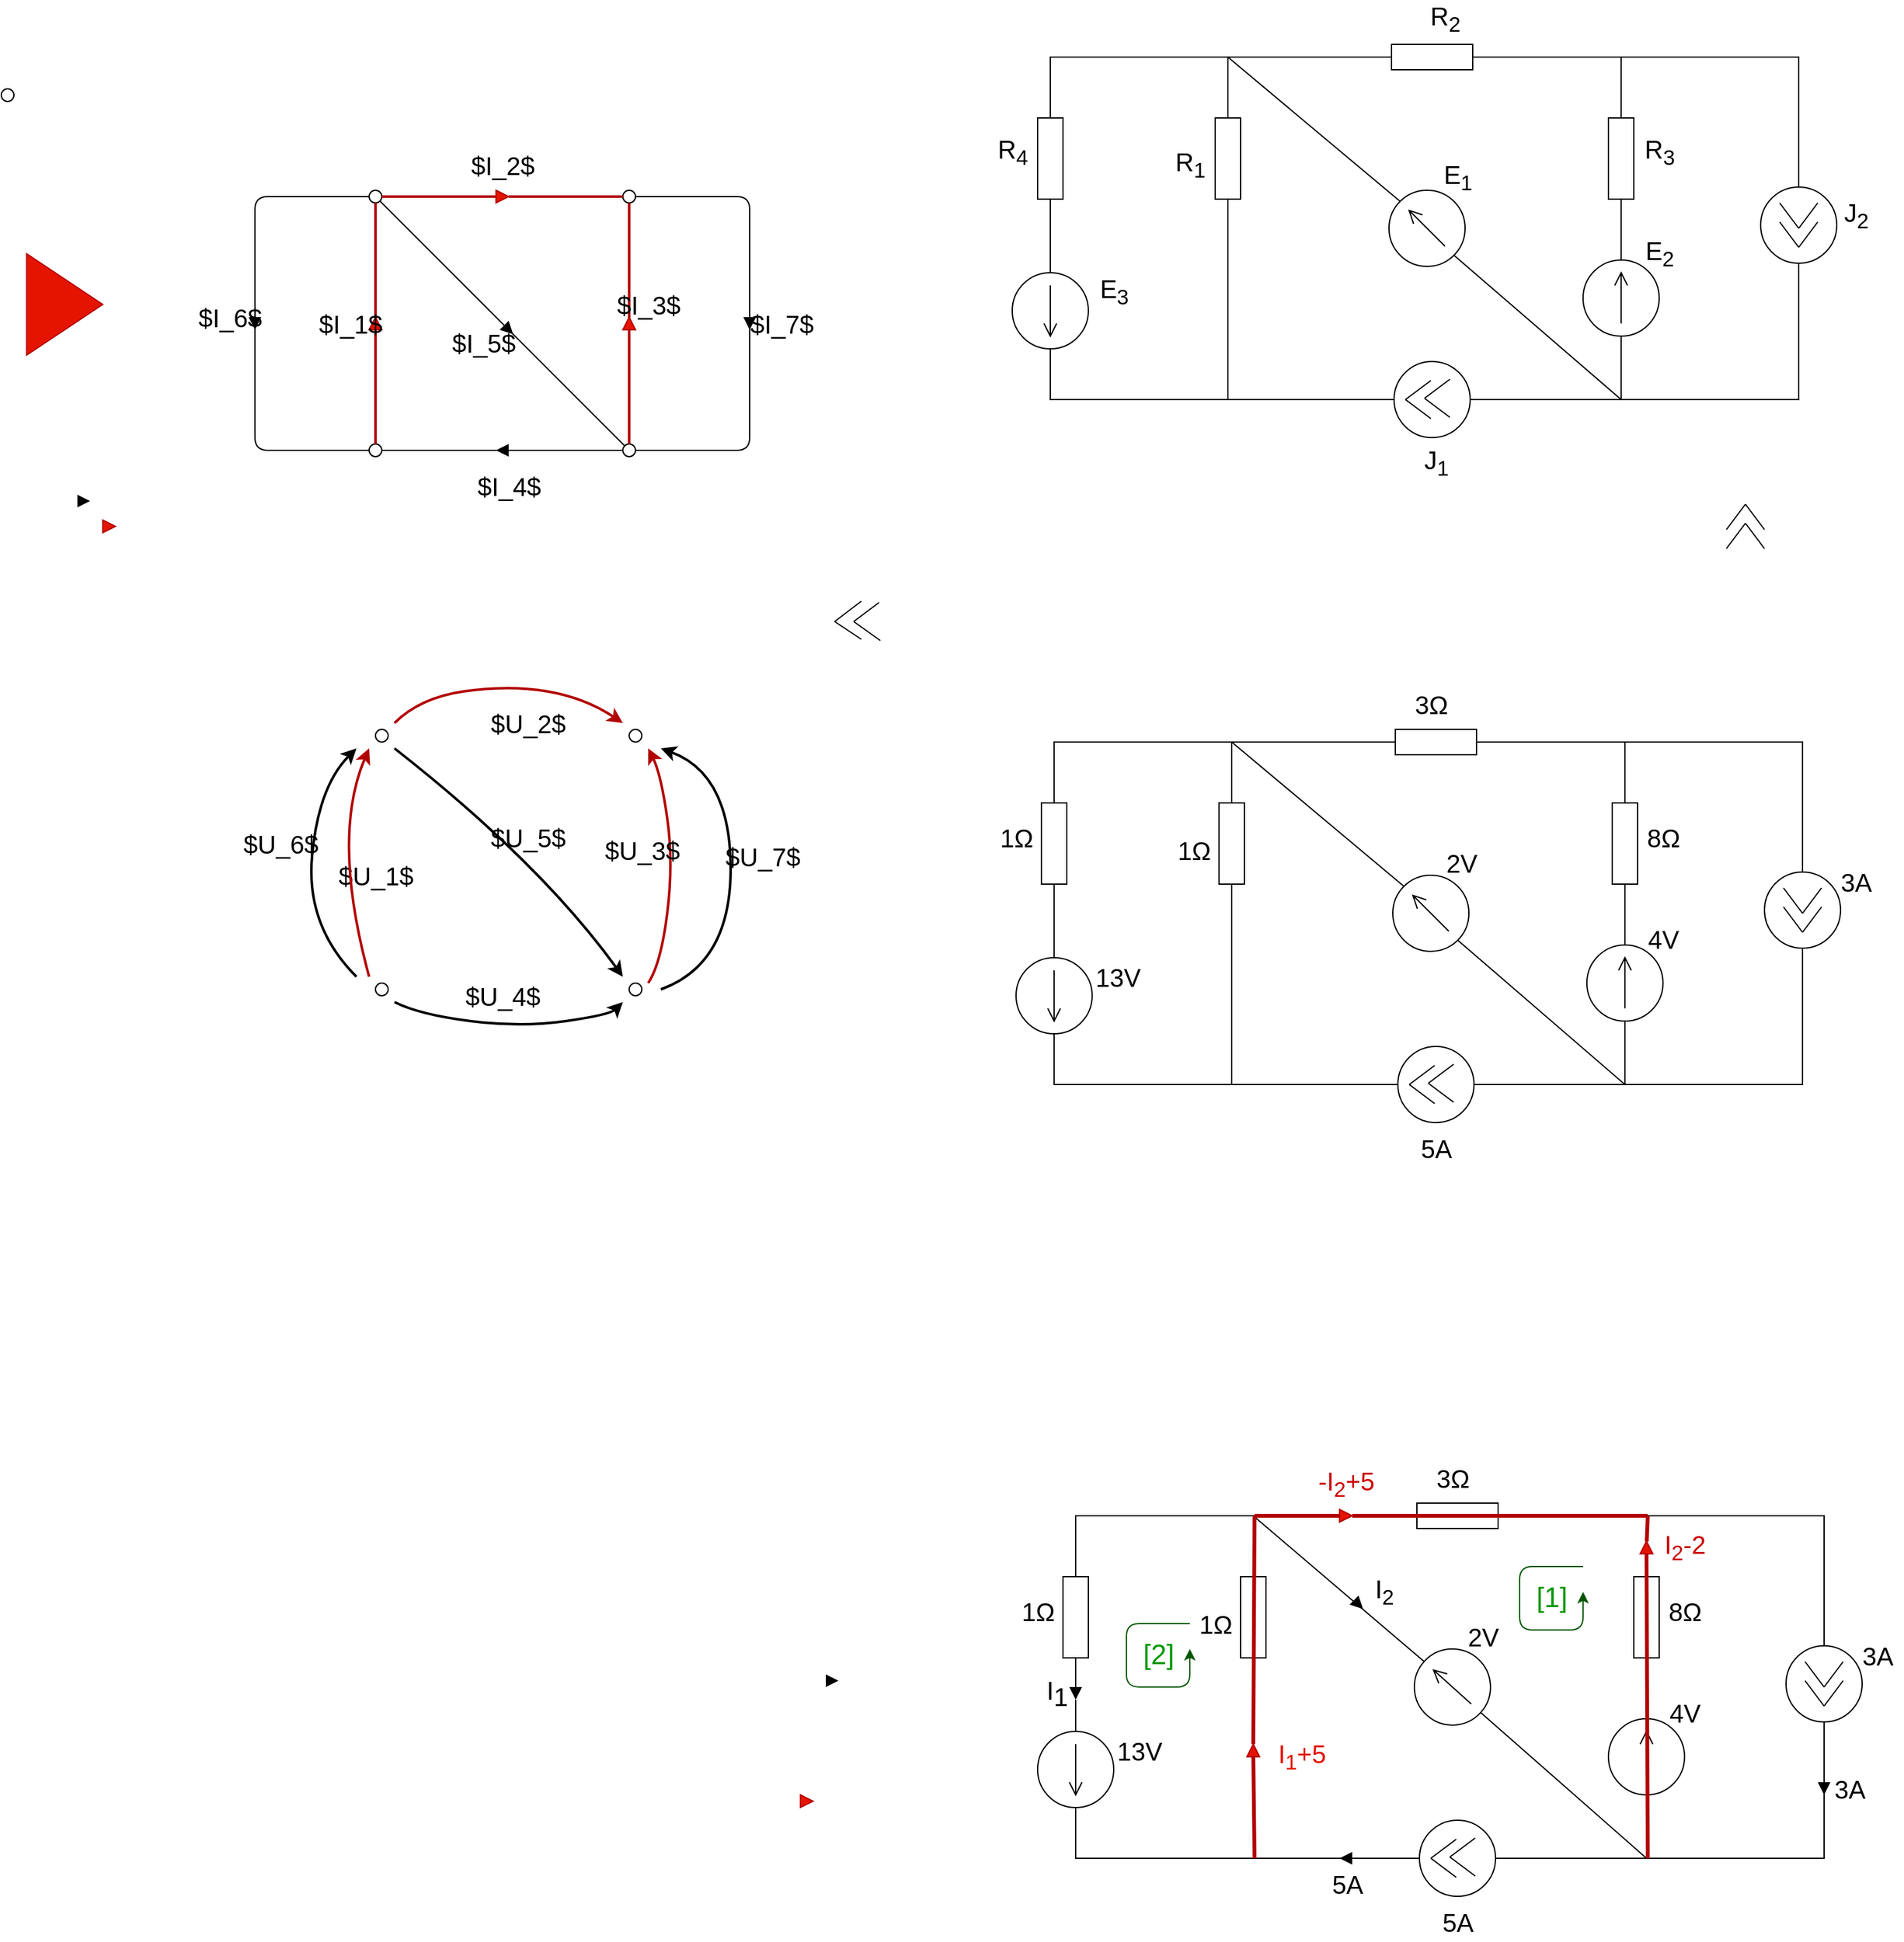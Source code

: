 <mxfile version="13.0.3" type="github"><diagram id="2zkvuYa4pTTpUPZVKKHF" name="Page-1"><mxGraphModel dx="1021" dy="551" grid="1" gridSize="10" guides="1" tooltips="1" connect="1" arrows="1" fold="1" page="1" pageScale="1" pageWidth="827" pageHeight="1169" math="0" shadow="0"><root><mxCell id="0"/><mxCell id="1" parent="0"/><mxCell id="pHETlx9FeIjZIlcXPSEb-2" value="" style="ellipse;whiteSpace=wrap;html=1;aspect=fixed;" parent="1" vertex="1"><mxGeometry x="100" y="80" width="10" height="10" as="geometry"/></mxCell><mxCell id="pHETlx9FeIjZIlcXPSEb-3" value="" style="ellipse;whiteSpace=wrap;html=1;aspect=fixed;fontSize=20;" parent="1" vertex="1"><mxGeometry x="390" y="160" width="10" height="10" as="geometry"/></mxCell><mxCell id="pHETlx9FeIjZIlcXPSEb-4" value="" style="ellipse;whiteSpace=wrap;html=1;aspect=fixed;fontSize=20;" parent="1" vertex="1"><mxGeometry x="590" y="160" width="10" height="10" as="geometry"/></mxCell><mxCell id="pHETlx9FeIjZIlcXPSEb-5" value="" style="ellipse;whiteSpace=wrap;html=1;aspect=fixed;fontSize=20;" parent="1" vertex="1"><mxGeometry x="390" y="360" width="10" height="10" as="geometry"/></mxCell><mxCell id="pHETlx9FeIjZIlcXPSEb-6" value="" style="ellipse;whiteSpace=wrap;html=1;aspect=fixed;fontSize=20;" parent="1" vertex="1"><mxGeometry x="590" y="360" width="10" height="10" as="geometry"/></mxCell><mxCell id="pHETlx9FeIjZIlcXPSEb-8" value="" style="endArrow=none;html=1;exitX=0.5;exitY=0;exitDx=0;exitDy=0;entryX=0.5;entryY=1;entryDx=0;entryDy=0;startArrow=none;startFill=0;endSize=7;jumpSize=6;endFill=0;fillColor=#e51400;strokeColor=#B20000;strokeWidth=2;fontSize=20;" parent="1" source="pHETlx9FeIjZIlcXPSEb-6" target="pHETlx9FeIjZIlcXPSEb-4" edge="1"><mxGeometry width="50" height="50" relative="1" as="geometry"><mxPoint x="410" y="175" as="sourcePoint"/><mxPoint x="595" y="175" as="targetPoint"/></mxGeometry></mxCell><mxCell id="pHETlx9FeIjZIlcXPSEb-9" value="" style="endArrow=none;html=1;exitX=0;exitY=0.5;exitDx=0;exitDy=0;entryX=1;entryY=0.5;entryDx=0;entryDy=0;endFill=0;fontSize=20;" parent="1" target="pHETlx9FeIjZIlcXPSEb-5" edge="1"><mxGeometry width="50" height="50" relative="1" as="geometry"><mxPoint x="500" y="365" as="sourcePoint"/><mxPoint x="605" y="185" as="targetPoint"/></mxGeometry></mxCell><mxCell id="pHETlx9FeIjZIlcXPSEb-10" value="" style="endArrow=none;html=1;entryX=0.5;entryY=1;entryDx=0;entryDy=0;exitX=0.5;exitY=0;exitDx=0;exitDy=0;endFill=0;fillColor=#e51400;strokeColor=#B20000;strokeWidth=2;fontSize=20;" parent="1" source="pHETlx9FeIjZIlcXPSEb-5" target="pHETlx9FeIjZIlcXPSEb-3" edge="1"><mxGeometry width="50" height="50" relative="1" as="geometry"><mxPoint x="395" y="350" as="sourcePoint"/><mxPoint x="410" y="375" as="targetPoint"/></mxGeometry></mxCell><mxCell id="pHETlx9FeIjZIlcXPSEb-18" value="" style="endArrow=none;html=1;startArrow=none;startFill=0;endSize=7;jumpSize=6;endFill=0;entryX=1;entryY=0.5;entryDx=0;entryDy=0;fillColor=#e51400;strokeColor=#B20000;strokeWidth=2;fontSize=20;" parent="1" source="pHETlx9FeIjZIlcXPSEb-42" target="pHETlx9FeIjZIlcXPSEb-3" edge="1"><mxGeometry width="50" height="50" relative="1" as="geometry"><mxPoint x="500" y="165" as="sourcePoint"/><mxPoint x="430" y="140" as="targetPoint"/></mxGeometry></mxCell><mxCell id="pHETlx9FeIjZIlcXPSEb-20" value="" style="endArrow=none;html=1;exitX=0;exitY=0;exitDx=0;exitDy=0;startArrow=none;startFill=0;endSize=7;jumpSize=6;endFill=0;entryX=1;entryY=1;entryDx=0;entryDy=0;fontSize=20;" parent="1" source="pHETlx9FeIjZIlcXPSEb-6" target="pHETlx9FeIjZIlcXPSEb-3" edge="1"><mxGeometry width="50" height="50" relative="1" as="geometry"><mxPoint x="600" y="175" as="sourcePoint"/><mxPoint x="410" y="175" as="targetPoint"/></mxGeometry></mxCell><mxCell id="pHETlx9FeIjZIlcXPSEb-22" value="" style="endArrow=none;html=1;startArrow=none;startFill=0;endSize=7;jumpSize=6;endFill=0;entryX=0;entryY=0.5;entryDx=0;entryDy=0;edgeStyle=orthogonalEdgeStyle;exitX=0;exitY=0.5;exitDx=0;exitDy=0;fontSize=20;" parent="1" source="pHETlx9FeIjZIlcXPSEb-3" target="pHETlx9FeIjZIlcXPSEb-5" edge="1"><mxGeometry width="50" height="50" relative="1" as="geometry"><mxPoint x="380" y="180" as="sourcePoint"/><mxPoint x="180" y="180" as="targetPoint"/><Array as="points"><mxPoint x="300" y="165"/><mxPoint x="300" y="365"/></Array></mxGeometry></mxCell><mxCell id="pHETlx9FeIjZIlcXPSEb-23" value="" style="endArrow=none;html=1;startArrow=none;startFill=0;endSize=7;jumpSize=6;endFill=0;entryX=1;entryY=0.5;entryDx=0;entryDy=0;edgeStyle=orthogonalEdgeStyle;exitX=1;exitY=0.5;exitDx=0;exitDy=0;fontSize=20;" parent="1" source="pHETlx9FeIjZIlcXPSEb-4" target="pHETlx9FeIjZIlcXPSEb-6" edge="1"><mxGeometry width="50" height="50" relative="1" as="geometry"><mxPoint x="770" y="170" as="sourcePoint"/><mxPoint x="770" y="370" as="targetPoint"/><Array as="points"><mxPoint x="690" y="165"/><mxPoint x="690" y="365"/></Array></mxGeometry></mxCell><mxCell id="pHETlx9FeIjZIlcXPSEb-25" value="" style="endArrow=none;html=1;exitX=0;exitY=0.5;exitDx=0;exitDy=0;startArrow=none;startFill=0;endSize=7;jumpSize=6;endFill=0;entryX=1;entryY=0.5;entryDx=0;entryDy=0;fillColor=#e51400;strokeColor=#B20000;strokeWidth=2;fontSize=20;" parent="1" source="pHETlx9FeIjZIlcXPSEb-4" edge="1"><mxGeometry width="50" height="50" relative="1" as="geometry"><mxPoint x="590" y="165" as="sourcePoint"/><mxPoint x="500" y="165" as="targetPoint"/></mxGeometry></mxCell><mxCell id="pHETlx9FeIjZIlcXPSEb-29" value="" style="endArrow=none;html=1;exitX=0;exitY=0.5;exitDx=0;exitDy=0;entryX=1;entryY=0.5;entryDx=0;entryDy=0;endFill=0;fontSize=20;" parent="1" source="pHETlx9FeIjZIlcXPSEb-49" edge="1"><mxGeometry width="50" height="50" relative="1" as="geometry"><mxPoint x="590" y="365" as="sourcePoint"/><mxPoint x="490" y="365" as="targetPoint"/></mxGeometry></mxCell><mxCell id="pHETlx9FeIjZIlcXPSEb-40" value="" style="triangle;whiteSpace=wrap;html=1;fillColor=#e51400;strokeColor=#B20000;fontColor=#ffffff;" parent="1" vertex="1"><mxGeometry x="120" y="210" width="60" height="80" as="geometry"/></mxCell><mxCell id="pHETlx9FeIjZIlcXPSEb-41" value="" style="triangle;whiteSpace=wrap;html=1;fillColor=#000000;strokeColor=none;fontColor=#ffffff;" parent="1" vertex="1"><mxGeometry x="160" y="400" width="10" height="10" as="geometry"/></mxCell><mxCell id="pHETlx9FeIjZIlcXPSEb-42" value="" style="triangle;whiteSpace=wrap;html=1;fillColor=#e51400;strokeColor=#B20000;fontColor=#ffffff;fontSize=20;" parent="1" vertex="1"><mxGeometry x="490" y="160" width="10" height="10" as="geometry"/></mxCell><mxCell id="pHETlx9FeIjZIlcXPSEb-43" value="" style="endArrow=none;html=1;startArrow=none;startFill=0;endSize=7;jumpSize=6;endFill=0;entryX=1;entryY=0.5;entryDx=0;entryDy=0;fillColor=#e51400;strokeColor=#B20000;strokeWidth=2;fontSize=20;" parent="1" target="pHETlx9FeIjZIlcXPSEb-42" edge="1"><mxGeometry width="50" height="50" relative="1" as="geometry"><mxPoint x="500" y="165" as="sourcePoint"/><mxPoint x="400" y="165" as="targetPoint"/></mxGeometry></mxCell><mxCell id="pHETlx9FeIjZIlcXPSEb-44" value="" style="triangle;whiteSpace=wrap;html=1;fillColor=#e51400;strokeColor=#B20000;fontColor=#ffffff;" parent="1" vertex="1"><mxGeometry x="180" y="420" width="10" height="10" as="geometry"/></mxCell><mxCell id="pHETlx9FeIjZIlcXPSEb-45" value="" style="triangle;whiteSpace=wrap;html=1;fillColor=#e51400;strokeColor=#B20000;fontColor=#ffffff;direction=north;fontSize=20;" parent="1" vertex="1"><mxGeometry x="590" y="260" width="10" height="10" as="geometry"/></mxCell><mxCell id="pHETlx9FeIjZIlcXPSEb-48" value="" style="triangle;whiteSpace=wrap;html=1;fillColor=#e51400;strokeColor=#B20000;fontColor=#ffffff;direction=north;fontSize=20;" parent="1" vertex="1"><mxGeometry x="390" y="260" width="10" height="10" as="geometry"/></mxCell><mxCell id="pHETlx9FeIjZIlcXPSEb-49" value="" style="triangle;whiteSpace=wrap;html=1;fillColor=#000000;strokeColor=none;fontColor=#ffffff;direction=west;fontSize=20;" parent="1" vertex="1"><mxGeometry x="490" y="360" width="10" height="10" as="geometry"/></mxCell><mxCell id="pHETlx9FeIjZIlcXPSEb-50" value="" style="endArrow=none;html=1;exitX=0;exitY=0.5;exitDx=0;exitDy=0;entryX=1;entryY=0.5;entryDx=0;entryDy=0;endFill=0;fontSize=20;" parent="1" source="pHETlx9FeIjZIlcXPSEb-6" target="pHETlx9FeIjZIlcXPSEb-49" edge="1"><mxGeometry width="50" height="50" relative="1" as="geometry"><mxPoint x="590" y="365" as="sourcePoint"/><mxPoint x="490" y="365" as="targetPoint"/></mxGeometry></mxCell><mxCell id="pHETlx9FeIjZIlcXPSEb-51" value="" style="triangle;whiteSpace=wrap;html=1;fillColor=#000000;strokeColor=none;fontColor=#ffffff;direction=south;fontSize=20;" parent="1" vertex="1"><mxGeometry x="295" y="260" width="10" height="10" as="geometry"/></mxCell><mxCell id="pHETlx9FeIjZIlcXPSEb-54" value="" style="triangle;whiteSpace=wrap;html=1;fillColor=#000000;strokeColor=none;fontColor=#ffffff;direction=south;fontSize=20;" parent="1" vertex="1"><mxGeometry x="685" y="260" width="10" height="10" as="geometry"/></mxCell><mxCell id="pHETlx9FeIjZIlcXPSEb-56" value="" style="triangle;whiteSpace=wrap;html=1;fillColor=#000000;strokeColor=none;fontColor=#ffffff;rotation=45;fontSize=20;" parent="1" vertex="1"><mxGeometry x="495" y="265" width="10" height="10" as="geometry"/></mxCell><mxCell id="pHETlx9FeIjZIlcXPSEb-60" value="$I_1$" style="text;html=1;align=center;verticalAlign=middle;resizable=0;points=[];autosize=1;fontSize=20;" parent="1" vertex="1"><mxGeometry x="340" y="250" width="70" height="30" as="geometry"/></mxCell><mxCell id="pHETlx9FeIjZIlcXPSEb-61" value="$I_2$" style="text;html=1;align=center;verticalAlign=middle;resizable=0;points=[];autosize=1;fontSize=20;" parent="1" vertex="1"><mxGeometry x="460" y="125" width="70" height="30" as="geometry"/></mxCell><mxCell id="pHETlx9FeIjZIlcXPSEb-62" value="$I_3$" style="text;html=1;align=center;verticalAlign=middle;resizable=0;points=[];autosize=1;fontSize=20;" parent="1" vertex="1"><mxGeometry x="575" y="235" width="70" height="30" as="geometry"/></mxCell><mxCell id="pHETlx9FeIjZIlcXPSEb-63" value="$I_4$" style="text;html=1;align=center;verticalAlign=middle;resizable=0;points=[];autosize=1;fontSize=20;" parent="1" vertex="1"><mxGeometry x="465" y="377.5" width="70" height="30" as="geometry"/></mxCell><mxCell id="pHETlx9FeIjZIlcXPSEb-64" value="$I_5$" style="text;html=1;align=center;verticalAlign=middle;resizable=0;points=[];autosize=1;fontSize=20;" parent="1" vertex="1"><mxGeometry x="445" y="265" width="70" height="30" as="geometry"/></mxCell><mxCell id="pHETlx9FeIjZIlcXPSEb-65" value="$I_6$" style="text;html=1;align=center;verticalAlign=middle;resizable=0;points=[];autosize=1;fontSize=20;" parent="1" vertex="1"><mxGeometry x="245" y="245" width="70" height="30" as="geometry"/></mxCell><mxCell id="pHETlx9FeIjZIlcXPSEb-66" value="$I_7$" style="text;html=1;align=center;verticalAlign=middle;resizable=0;points=[];autosize=1;fontSize=20;" parent="1" vertex="1"><mxGeometry x="680" y="250" width="70" height="30" as="geometry"/></mxCell><mxCell id="pHETlx9FeIjZIlcXPSEb-68" value="" style="ellipse;whiteSpace=wrap;html=1;aspect=fixed;" parent="1" vertex="1"><mxGeometry x="395" y="585" width="10" height="10" as="geometry"/></mxCell><mxCell id="pHETlx9FeIjZIlcXPSEb-69" value="" style="ellipse;whiteSpace=wrap;html=1;aspect=fixed;" parent="1" vertex="1"><mxGeometry x="595" y="585" width="10" height="10" as="geometry"/></mxCell><mxCell id="pHETlx9FeIjZIlcXPSEb-70" value="" style="ellipse;whiteSpace=wrap;html=1;aspect=fixed;" parent="1" vertex="1"><mxGeometry x="395" y="785" width="10" height="10" as="geometry"/></mxCell><mxCell id="pHETlx9FeIjZIlcXPSEb-71" value="" style="ellipse;whiteSpace=wrap;html=1;aspect=fixed;" parent="1" vertex="1"><mxGeometry x="595" y="785" width="10" height="10" as="geometry"/></mxCell><mxCell id="pHETlx9FeIjZIlcXPSEb-79" value="" style="curved=1;endArrow=classic;html=1;strokeWidth=2;fillColor=#e51400;strokeColor=#B20000;" parent="1" edge="1"><mxGeometry width="50" height="50" relative="1" as="geometry"><mxPoint x="410" y="580" as="sourcePoint"/><mxPoint x="590" y="580" as="targetPoint"/><Array as="points"><mxPoint x="430" y="560"/><mxPoint x="500" y="550"/><mxPoint x="560" y="560"/></Array></mxGeometry></mxCell><mxCell id="pHETlx9FeIjZIlcXPSEb-81" value="" style="curved=1;endArrow=classic;html=1;strokeWidth=2;fillColor=#e51400;strokeColor=#B20000;" parent="1" edge="1"><mxGeometry width="50" height="50" relative="1" as="geometry"><mxPoint x="610" y="785" as="sourcePoint"/><mxPoint x="610" y="600" as="targetPoint"/><Array as="points"><mxPoint x="620" y="770"/><mxPoint x="630" y="690"/><mxPoint x="620" y="620"/></Array></mxGeometry></mxCell><mxCell id="pHETlx9FeIjZIlcXPSEb-84" value="" style="curved=1;endArrow=classic;html=1;strokeWidth=2;" parent="1" edge="1"><mxGeometry width="50" height="50" relative="1" as="geometry"><mxPoint x="410" y="800" as="sourcePoint"/><mxPoint x="590" y="800" as="targetPoint"/><Array as="points"><mxPoint x="430" y="810"/><mxPoint x="510" y="820"/><mxPoint x="580" y="810"/></Array></mxGeometry></mxCell><mxCell id="pHETlx9FeIjZIlcXPSEb-85" value="" style="curved=1;endArrow=classic;html=1;strokeWidth=2;" parent="1" edge="1"><mxGeometry width="50" height="50" relative="1" as="geometry"><mxPoint x="410" y="600" as="sourcePoint"/><mxPoint x="590" y="780" as="targetPoint"/><Array as="points"><mxPoint x="525" y="690"/></Array></mxGeometry></mxCell><mxCell id="pHETlx9FeIjZIlcXPSEb-87" value="" style="curved=1;endArrow=classic;html=1;strokeWidth=2;" parent="1" edge="1"><mxGeometry width="50" height="50" relative="1" as="geometry"><mxPoint x="620" y="790" as="sourcePoint"/><mxPoint x="620" y="600" as="targetPoint"/><Array as="points"><mxPoint x="675" y="770"/><mxPoint x="675" y="620"/></Array></mxGeometry></mxCell><mxCell id="pHETlx9FeIjZIlcXPSEb-88" value="" style="curved=1;endArrow=classic;html=1;strokeWidth=2;" parent="1" edge="1"><mxGeometry width="50" height="50" relative="1" as="geometry"><mxPoint x="380" y="780" as="sourcePoint"/><mxPoint x="380" y="600" as="targetPoint"/><Array as="points"><mxPoint x="340" y="740"/><mxPoint x="350" y="630"/></Array></mxGeometry></mxCell><mxCell id="pHETlx9FeIjZIlcXPSEb-89" value="$U_1$" style="text;html=1;align=center;verticalAlign=middle;resizable=0;points=[];autosize=1;fontSize=20;" parent="1" vertex="1"><mxGeometry x="355" y="685" width="80" height="30" as="geometry"/></mxCell><mxCell id="pHETlx9FeIjZIlcXPSEb-90" value="$U_2$" style="text;html=1;align=center;verticalAlign=middle;resizable=0;points=[];autosize=1;fontSize=20;" parent="1" vertex="1"><mxGeometry x="475" y="565" width="80" height="30" as="geometry"/></mxCell><mxCell id="pHETlx9FeIjZIlcXPSEb-91" value="$U_3$" style="text;html=1;align=center;verticalAlign=middle;resizable=0;points=[];autosize=1;fontSize=20;" parent="1" vertex="1"><mxGeometry x="565" y="665" width="80" height="30" as="geometry"/></mxCell><mxCell id="pHETlx9FeIjZIlcXPSEb-92" value="$U_4$" style="text;html=1;align=center;verticalAlign=middle;resizable=0;points=[];autosize=1;fontSize=20;" parent="1" vertex="1"><mxGeometry x="455" y="780" width="80" height="30" as="geometry"/></mxCell><mxCell id="pHETlx9FeIjZIlcXPSEb-93" value="$U_5$" style="text;html=1;align=center;verticalAlign=middle;resizable=0;points=[];autosize=1;fontSize=20;" parent="1" vertex="1"><mxGeometry x="475" y="655" width="80" height="30" as="geometry"/></mxCell><mxCell id="pHETlx9FeIjZIlcXPSEb-94" value="$U_6$" style="text;html=1;align=center;verticalAlign=middle;resizable=0;points=[];autosize=1;fontSize=20;" parent="1" vertex="1"><mxGeometry x="280" y="660" width="80" height="30" as="geometry"/></mxCell><mxCell id="pHETlx9FeIjZIlcXPSEb-95" value="$U_7$" style="text;html=1;align=center;verticalAlign=middle;resizable=0;points=[];autosize=1;fontSize=20;" parent="1" vertex="1"><mxGeometry x="660" y="670" width="80" height="30" as="geometry"/></mxCell><mxCell id="pHETlx9FeIjZIlcXPSEb-113" style="edgeStyle=orthogonalEdgeStyle;rounded=0;jumpSize=6;orthogonalLoop=1;jettySize=auto;html=1;startArrow=none;startFill=0;endArrow=none;endFill=0;endSize=7;strokeWidth=1;entryX=0;entryY=0.5;entryDx=0;entryDy=0;" parent="1" target="pHETlx9FeIjZIlcXPSEb-135" edge="1"><mxGeometry relative="1" as="geometry"><Array as="points"><mxPoint x="947" y="1475"/></Array><mxPoint x="947" y="1435" as="sourcePoint"/><mxPoint x="1087" y="1475" as="targetPoint"/></mxGeometry></mxCell><mxCell id="pHETlx9FeIjZIlcXPSEb-101" value="" style="pointerEvents=1;verticalLabelPosition=bottom;shadow=0;dashed=0;align=center;html=1;verticalAlign=top;shape=mxgraph.electrical.signal_sources.dc_source_2;direction=south;" parent="1" vertex="1"><mxGeometry x="917" y="1375" width="60" height="60" as="geometry"/></mxCell><mxCell id="pHETlx9FeIjZIlcXPSEb-109" style="edgeStyle=orthogonalEdgeStyle;curved=1;rounded=0;jumpSize=6;orthogonalLoop=1;jettySize=auto;html=1;entryX=0;entryY=0.5;entryDx=0;entryDy=0;entryPerimeter=0;startArrow=none;startFill=0;endArrow=none;endFill=0;endSize=7;strokeWidth=1;" parent="1" source="dCQ-50d7zv_BKqtyLUgN-4" target="pHETlx9FeIjZIlcXPSEb-101" edge="1"><mxGeometry relative="1" as="geometry"/></mxCell><mxCell id="pHETlx9FeIjZIlcXPSEb-112" style="edgeStyle=orthogonalEdgeStyle;rounded=0;jumpSize=6;orthogonalLoop=1;jettySize=auto;html=1;startArrow=none;startFill=0;endArrow=none;endFill=0;endSize=7;strokeWidth=1;entryX=1;entryY=0.5;entryDx=0;entryDy=0;entryPerimeter=0;" parent="1" source="pHETlx9FeIjZIlcXPSEb-102" target="pHETlx9FeIjZIlcXPSEb-103" edge="1"><mxGeometry relative="1" as="geometry"><Array as="points"><mxPoint x="947" y="1205"/><mxPoint x="1087" y="1205"/></Array></mxGeometry></mxCell><mxCell id="pHETlx9FeIjZIlcXPSEb-102" value="" style="pointerEvents=1;verticalLabelPosition=bottom;shadow=0;dashed=0;align=center;html=1;verticalAlign=top;shape=mxgraph.electrical.resistors.resistor_1;direction=south;" parent="1" vertex="1"><mxGeometry x="937" y="1235" width="20" height="100" as="geometry"/></mxCell><mxCell id="4KhSeUc9Awn3vX-XSYcd-49" style="edgeStyle=orthogonalEdgeStyle;rounded=0;orthogonalLoop=1;jettySize=auto;html=1;endArrow=none;endFill=0;strokeWidth=1;" parent="1" source="pHETlx9FeIjZIlcXPSEb-103" edge="1"><mxGeometry relative="1" as="geometry"><mxPoint x="1087" y="1475" as="targetPoint"/></mxGeometry></mxCell><mxCell id="pHETlx9FeIjZIlcXPSEb-103" value="" style="pointerEvents=1;verticalLabelPosition=bottom;shadow=0;dashed=0;align=center;html=1;verticalAlign=top;shape=mxgraph.electrical.resistors.resistor_1;direction=north;" parent="1" vertex="1"><mxGeometry x="1077" y="1235" width="20" height="100" as="geometry"/></mxCell><mxCell id="pHETlx9FeIjZIlcXPSEb-104" value="" style="pointerEvents=1;verticalLabelPosition=bottom;shadow=0;dashed=0;align=center;html=1;verticalAlign=top;shape=mxgraph.electrical.signal_sources.dc_source_2;direction=north;rotation=312;" parent="1" vertex="1"><mxGeometry x="1214" y="1310" width="60" height="60" as="geometry"/></mxCell><mxCell id="pHETlx9FeIjZIlcXPSEb-161" style="edgeStyle=orthogonalEdgeStyle;rounded=0;jumpSize=6;orthogonalLoop=1;jettySize=auto;html=1;entryX=1;entryY=0.5;entryDx=0;entryDy=0;entryPerimeter=0;startArrow=none;startFill=0;endArrow=none;endFill=0;endSize=7;strokeWidth=1;" parent="1" source="pHETlx9FeIjZIlcXPSEb-106" target="pHETlx9FeIjZIlcXPSEb-160" edge="1"><mxGeometry relative="1" as="geometry"/></mxCell><mxCell id="pHETlx9FeIjZIlcXPSEb-106" value="" style="pointerEvents=1;verticalLabelPosition=bottom;shadow=0;dashed=0;align=center;html=1;verticalAlign=top;shape=mxgraph.electrical.resistors.resistor_1;direction=south;" parent="1" vertex="1"><mxGeometry x="1387" y="1235" width="20" height="100" as="geometry"/></mxCell><mxCell id="pHETlx9FeIjZIlcXPSEb-121" style="edgeStyle=orthogonalEdgeStyle;rounded=0;jumpSize=6;orthogonalLoop=1;jettySize=auto;html=1;startArrow=none;startFill=0;endArrow=none;endFill=0;endSize=7;strokeWidth=1;" parent="1" edge="1"><mxGeometry relative="1" as="geometry"><mxPoint x="1397" y="1205" as="targetPoint"/><Array as="points"><mxPoint x="1537" y="1205"/></Array><mxPoint x="1537" y="1245" as="sourcePoint"/></mxGeometry></mxCell><mxCell id="pHETlx9FeIjZIlcXPSEb-169" style="edgeStyle=orthogonalEdgeStyle;rounded=0;jumpSize=6;orthogonalLoop=1;jettySize=auto;html=1;entryX=0.5;entryY=1;entryDx=0;entryDy=0;startArrow=none;startFill=0;endArrow=none;endFill=0;endSize=7;strokeWidth=1;" parent="1" target="pHETlx9FeIjZIlcXPSEb-122" edge="1"><mxGeometry relative="1" as="geometry"><mxPoint x="1537" y="1245" as="sourcePoint"/><Array as="points"><mxPoint x="1537" y="1245"/></Array></mxGeometry></mxCell><mxCell id="pHETlx9FeIjZIlcXPSEb-115" style="edgeStyle=orthogonalEdgeStyle;rounded=0;jumpSize=6;orthogonalLoop=1;jettySize=auto;html=1;startArrow=none;startFill=0;endArrow=none;endFill=0;endSize=7;strokeWidth=1;" parent="1" source="pHETlx9FeIjZIlcXPSEb-114" edge="1"><mxGeometry relative="1" as="geometry"><mxPoint x="1087" y="1205" as="targetPoint"/></mxGeometry></mxCell><mxCell id="pHETlx9FeIjZIlcXPSEb-119" style="edgeStyle=orthogonalEdgeStyle;rounded=0;jumpSize=6;orthogonalLoop=1;jettySize=auto;html=1;entryX=0;entryY=0.5;entryDx=0;entryDy=0;entryPerimeter=0;startArrow=none;startFill=0;endArrow=none;endFill=0;endSize=7;strokeWidth=1;" parent="1" source="pHETlx9FeIjZIlcXPSEb-114" target="pHETlx9FeIjZIlcXPSEb-106" edge="1"><mxGeometry relative="1" as="geometry"/></mxCell><mxCell id="pHETlx9FeIjZIlcXPSEb-114" value="" style="pointerEvents=1;verticalLabelPosition=bottom;shadow=0;dashed=0;align=center;html=1;verticalAlign=top;shape=mxgraph.electrical.resistors.resistor_1;" parent="1" vertex="1"><mxGeometry x="1198" y="1195" width="100" height="20" as="geometry"/></mxCell><mxCell id="pHETlx9FeIjZIlcXPSEb-162" style="edgeStyle=orthogonalEdgeStyle;rounded=0;jumpSize=6;orthogonalLoop=1;jettySize=auto;html=1;exitX=1;exitY=0.5;exitDx=0;exitDy=0;entryX=0;entryY=0.5;entryDx=0;entryDy=0;entryPerimeter=0;startArrow=none;startFill=0;endArrow=none;endFill=0;endSize=7;strokeWidth=1;" parent="1" source="pHETlx9FeIjZIlcXPSEb-135" target="pHETlx9FeIjZIlcXPSEb-160" edge="1"><mxGeometry relative="1" as="geometry"/></mxCell><mxCell id="pHETlx9FeIjZIlcXPSEb-135" value="" style="ellipse;whiteSpace=wrap;html=1;aspect=fixed;" parent="1" vertex="1"><mxGeometry x="1218" y="1445" width="60" height="60" as="geometry"/></mxCell><mxCell id="pHETlx9FeIjZIlcXPSEb-160" value="" style="pointerEvents=1;verticalLabelPosition=bottom;shadow=0;dashed=0;align=center;html=1;verticalAlign=top;shape=mxgraph.electrical.signal_sources.dc_source_2;direction=north;rotation=0;" parent="1" vertex="1"><mxGeometry x="1367" y="1365" width="60" height="60" as="geometry"/></mxCell><mxCell id="pHETlx9FeIjZIlcXPSEb-168" value="" style="group" parent="1" vertex="1" connectable="0"><mxGeometry x="1507" y="1330" width="60" height="60" as="geometry"/></mxCell><mxCell id="pHETlx9FeIjZIlcXPSEb-144" value="" style="group;direction=north;" parent="pHETlx9FeIjZIlcXPSEb-168" vertex="1" connectable="0"><mxGeometry width="60" height="60" as="geometry"/></mxCell><mxCell id="pHETlx9FeIjZIlcXPSEb-141" value="" style="group;direction=east;rotation=90;" parent="pHETlx9FeIjZIlcXPSEb-144" vertex="1" connectable="0"><mxGeometry x="3.553e-15" y="3.553e-15" width="60" height="60" as="geometry"/></mxCell><mxCell id="pHETlx9FeIjZIlcXPSEb-122" value="" style="ellipse;whiteSpace=wrap;html=1;aspect=fixed;direction=west;" parent="pHETlx9FeIjZIlcXPSEb-141" vertex="1"><mxGeometry y="-22.5" width="60" height="60" as="geometry"/></mxCell><mxCell id="pHETlx9FeIjZIlcXPSEb-134" value="" style="group;direction=west;" parent="pHETlx9FeIjZIlcXPSEb-141" vertex="1" connectable="0"><mxGeometry x="15" y="25" width="30" height="20" as="geometry"/></mxCell><mxCell id="pHETlx9FeIjZIlcXPSEb-132" value="" style="endArrow=none;html=1;strokeWidth=1;" parent="pHETlx9FeIjZIlcXPSEb-134" edge="1"><mxGeometry width="50" height="50" relative="1" as="geometry"><mxPoint x="15" as="sourcePoint"/><mxPoint x="30" y="-20" as="targetPoint"/></mxGeometry></mxCell><mxCell id="pHETlx9FeIjZIlcXPSEb-133" value="" style="endArrow=none;html=1;strokeWidth=1;" parent="pHETlx9FeIjZIlcXPSEb-134" edge="1"><mxGeometry width="50" height="50" relative="1" as="geometry"><mxPoint x="15" as="sourcePoint"/><mxPoint y="-20" as="targetPoint"/></mxGeometry></mxCell><mxCell id="pHETlx9FeIjZIlcXPSEb-165" value="" style="group" parent="pHETlx9FeIjZIlcXPSEb-141" vertex="1" connectable="0"><mxGeometry x="15" y="-10" width="30" height="20" as="geometry"/></mxCell><mxCell id="pHETlx9FeIjZIlcXPSEb-125" value="" style="endArrow=none;html=1;strokeWidth=1;" parent="pHETlx9FeIjZIlcXPSEb-165" edge="1"><mxGeometry width="50" height="50" relative="1" as="geometry"><mxPoint x="15" y="20" as="sourcePoint"/><mxPoint x="30" as="targetPoint"/></mxGeometry></mxCell><mxCell id="pHETlx9FeIjZIlcXPSEb-126" value="" style="endArrow=none;html=1;strokeWidth=1;" parent="pHETlx9FeIjZIlcXPSEb-165" edge="1"><mxGeometry width="50" height="50" relative="1" as="geometry"><mxPoint x="15" y="20" as="sourcePoint"/><mxPoint as="targetPoint"/></mxGeometry></mxCell><mxCell id="pHETlx9FeIjZIlcXPSEb-170" style="edgeStyle=orthogonalEdgeStyle;rounded=0;jumpSize=6;orthogonalLoop=1;jettySize=auto;html=1;startArrow=none;startFill=0;endArrow=none;endFill=0;endSize=7;strokeWidth=1;" parent="1" source="pHETlx9FeIjZIlcXPSEb-122" edge="1"><mxGeometry relative="1" as="geometry"><mxPoint x="1397" y="1475" as="targetPoint"/><Array as="points"><mxPoint x="1537" y="1475"/></Array></mxGeometry></mxCell><mxCell id="pHETlx9FeIjZIlcXPSEb-181" value="" style="group" parent="1" vertex="1" connectable="0"><mxGeometry x="1460" y="407.5" width="30.0" height="35" as="geometry"/></mxCell><mxCell id="pHETlx9FeIjZIlcXPSEb-172" value="" style="group;direction=east;" parent="pHETlx9FeIjZIlcXPSEb-181" vertex="1" connectable="0"><mxGeometry width="30.0" height="35" as="geometry"/></mxCell><mxCell id="pHETlx9FeIjZIlcXPSEb-173" value="" style="group" parent="pHETlx9FeIjZIlcXPSEb-172" vertex="1" connectable="0"><mxGeometry width="30.0" height="35" as="geometry"/></mxCell><mxCell id="pHETlx9FeIjZIlcXPSEb-174" value="" style="group;direction=west;" parent="pHETlx9FeIjZIlcXPSEb-173" vertex="1" connectable="0"><mxGeometry width="30.0" height="35" as="geometry"/></mxCell><mxCell id="pHETlx9FeIjZIlcXPSEb-175" value="" style="group" parent="pHETlx9FeIjZIlcXPSEb-174" vertex="1" connectable="0"><mxGeometry width="30.0" height="35" as="geometry"/></mxCell><mxCell id="pHETlx9FeIjZIlcXPSEb-176" value="" style="endArrow=none;html=1;strokeWidth=1;" parent="pHETlx9FeIjZIlcXPSEb-175" edge="1"><mxGeometry width="50" height="50" relative="1" as="geometry"><mxPoint x="15" as="sourcePoint"/><mxPoint x="30" y="20" as="targetPoint"/></mxGeometry></mxCell><mxCell id="pHETlx9FeIjZIlcXPSEb-177" value="" style="endArrow=none;html=1;strokeWidth=1;" parent="pHETlx9FeIjZIlcXPSEb-175" edge="1"><mxGeometry width="50" height="50" relative="1" as="geometry"><mxPoint x="15" as="sourcePoint"/><mxPoint y="20" as="targetPoint"/></mxGeometry></mxCell><mxCell id="pHETlx9FeIjZIlcXPSEb-178" value="" style="group;direction=east;" parent="pHETlx9FeIjZIlcXPSEb-175" vertex="1" connectable="0"><mxGeometry x="2.274e-13" y="15" width="30" height="20" as="geometry"/></mxCell><mxCell id="pHETlx9FeIjZIlcXPSEb-179" value="" style="endArrow=none;html=1;strokeWidth=1;" parent="pHETlx9FeIjZIlcXPSEb-178" edge="1"><mxGeometry width="50" height="50" relative="1" as="geometry"><mxPoint x="15" as="sourcePoint"/><mxPoint x="30" y="20" as="targetPoint"/></mxGeometry></mxCell><mxCell id="pHETlx9FeIjZIlcXPSEb-180" value="" style="endArrow=none;html=1;strokeWidth=1;" parent="pHETlx9FeIjZIlcXPSEb-178" edge="1"><mxGeometry width="50" height="50" relative="1" as="geometry"><mxPoint x="15" as="sourcePoint"/><mxPoint y="20" as="targetPoint"/></mxGeometry></mxCell><mxCell id="pHETlx9FeIjZIlcXPSEb-182" value="" style="group;direction=east;" parent="1" vertex="1" connectable="0"><mxGeometry x="760" y="482" width="30.0" height="35" as="geometry"/></mxCell><mxCell id="pHETlx9FeIjZIlcXPSEb-183" value="" style="group;direction=east;" parent="pHETlx9FeIjZIlcXPSEb-182" vertex="1" connectable="0"><mxGeometry width="30.0" height="35" as="geometry"/></mxCell><mxCell id="pHETlx9FeIjZIlcXPSEb-184" value="" style="group;rotation=-91;" parent="pHETlx9FeIjZIlcXPSEb-183" vertex="1" connectable="0"><mxGeometry width="30.0" height="35" as="geometry"/></mxCell><mxCell id="pHETlx9FeIjZIlcXPSEb-185" value="" style="group;direction=west;rotation=-91;" parent="pHETlx9FeIjZIlcXPSEb-184" vertex="1" connectable="0"><mxGeometry width="30.0" height="35" as="geometry"/></mxCell><mxCell id="pHETlx9FeIjZIlcXPSEb-186" value="" style="group;rotation=-91;" parent="pHETlx9FeIjZIlcXPSEb-185" vertex="1" connectable="0"><mxGeometry width="30.0" height="35" as="geometry"/></mxCell><mxCell id="pHETlx9FeIjZIlcXPSEb-187" value="" style="endArrow=none;html=1;strokeWidth=1;" parent="pHETlx9FeIjZIlcXPSEb-186" edge="1"><mxGeometry width="50" height="50" relative="1" as="geometry"><mxPoint x="-3" y="18" as="sourcePoint"/><mxPoint x="18" y="2" as="targetPoint"/></mxGeometry></mxCell><mxCell id="pHETlx9FeIjZIlcXPSEb-188" value="" style="endArrow=none;html=1;strokeWidth=1;" parent="pHETlx9FeIjZIlcXPSEb-186" edge="1"><mxGeometry width="50" height="50" relative="1" as="geometry"><mxPoint x="-3" y="18" as="sourcePoint"/><mxPoint x="18" y="32" as="targetPoint"/></mxGeometry></mxCell><mxCell id="pHETlx9FeIjZIlcXPSEb-189" value="" style="group;direction=east;rotation=-91;" parent="pHETlx9FeIjZIlcXPSEb-186" vertex="1" connectable="0"><mxGeometry x="7" y="8" width="30" height="20" as="geometry"/></mxCell><mxCell id="pHETlx9FeIjZIlcXPSEb-190" value="" style="endArrow=none;html=1;strokeWidth=1;" parent="pHETlx9FeIjZIlcXPSEb-189" edge="1"><mxGeometry width="50" height="50" relative="1" as="geometry"><mxPoint x="5" y="10" as="sourcePoint"/><mxPoint x="25" y="-5" as="targetPoint"/></mxGeometry></mxCell><mxCell id="pHETlx9FeIjZIlcXPSEb-191" value="" style="endArrow=none;html=1;strokeWidth=1;" parent="pHETlx9FeIjZIlcXPSEb-189" edge="1"><mxGeometry width="50" height="50" relative="1" as="geometry"><mxPoint x="5" y="10" as="sourcePoint"/><mxPoint x="26" y="25" as="targetPoint"/></mxGeometry></mxCell><mxCell id="pHETlx9FeIjZIlcXPSEb-171" value="" style="group;rotation=-90;" parent="1" vertex="1" connectable="0"><mxGeometry x="1229" y="1457" width="30.0" height="35" as="geometry"/></mxCell><mxCell id="pHETlx9FeIjZIlcXPSEb-147" value="" style="group;rotation=-90;" parent="pHETlx9FeIjZIlcXPSEb-171" vertex="1" connectable="0"><mxGeometry width="30.0" height="35" as="geometry"/></mxCell><mxCell id="pHETlx9FeIjZIlcXPSEb-146" value="" style="group;direction=west;rotation=-90;" parent="pHETlx9FeIjZIlcXPSEb-147" vertex="1" connectable="0"><mxGeometry width="30.0" height="35" as="geometry"/></mxCell><mxCell id="pHETlx9FeIjZIlcXPSEb-145" value="" style="group;rotation=-90;" parent="pHETlx9FeIjZIlcXPSEb-146" vertex="1" connectable="0"><mxGeometry width="30.0" height="35" as="geometry"/></mxCell><mxCell id="pHETlx9FeIjZIlcXPSEb-136" value="" style="endArrow=none;html=1;strokeWidth=1;" parent="pHETlx9FeIjZIlcXPSEb-145" edge="1"><mxGeometry width="50" height="50" relative="1" as="geometry"><mxPoint x="-2" y="18" as="sourcePoint"/><mxPoint x="18" y="3" as="targetPoint"/></mxGeometry></mxCell><mxCell id="pHETlx9FeIjZIlcXPSEb-137" value="" style="endArrow=none;html=1;strokeWidth=1;" parent="pHETlx9FeIjZIlcXPSEb-145" edge="1"><mxGeometry width="50" height="50" relative="1" as="geometry"><mxPoint x="-2" y="18" as="sourcePoint"/><mxPoint x="18" y="33" as="targetPoint"/></mxGeometry></mxCell><mxCell id="pHETlx9FeIjZIlcXPSEb-138" value="" style="group;direction=east;rotation=-90;" parent="pHETlx9FeIjZIlcXPSEb-145" vertex="1" connectable="0"><mxGeometry x="8" y="7" width="30" height="20" as="geometry"/></mxCell><mxCell id="pHETlx9FeIjZIlcXPSEb-139" value="" style="endArrow=none;html=1;strokeWidth=1;" parent="pHETlx9FeIjZIlcXPSEb-138" edge="1"><mxGeometry width="50" height="50" relative="1" as="geometry"><mxPoint x="5" y="10" as="sourcePoint"/><mxPoint x="25" y="-5" as="targetPoint"/></mxGeometry></mxCell><mxCell id="pHETlx9FeIjZIlcXPSEb-140" value="" style="endArrow=none;html=1;strokeWidth=1;" parent="pHETlx9FeIjZIlcXPSEb-138" edge="1"><mxGeometry width="50" height="50" relative="1" as="geometry"><mxPoint x="5" y="10" as="sourcePoint"/><mxPoint x="25" y="25" as="targetPoint"/></mxGeometry></mxCell><mxCell id="pHETlx9FeIjZIlcXPSEb-193" value="" style="endArrow=none;html=1;strokeWidth=1;entryX=1;entryY=0.5;entryDx=0;entryDy=0;entryPerimeter=0;" parent="1" target="pHETlx9FeIjZIlcXPSEb-104" edge="1"><mxGeometry width="50" height="50" relative="1" as="geometry"><mxPoint x="1087" y="1205" as="sourcePoint"/><mxPoint x="1217" y="1315" as="targetPoint"/></mxGeometry></mxCell><mxCell id="pHETlx9FeIjZIlcXPSEb-194" value="" style="endArrow=none;html=1;strokeWidth=1;entryX=0;entryY=0.5;entryDx=0;entryDy=0;entryPerimeter=0;" parent="1" target="pHETlx9FeIjZIlcXPSEb-104" edge="1"><mxGeometry width="50" height="50" relative="1" as="geometry"><mxPoint x="1397" y="1475" as="sourcePoint"/><mxPoint x="1387" y="1375" as="targetPoint"/></mxGeometry></mxCell><mxCell id="pHETlx9FeIjZIlcXPSEb-197" value="1Ω" style="text;html=1;align=center;verticalAlign=middle;resizable=0;points=[];autosize=1;fontSize=20;" parent="1" vertex="1"><mxGeometry x="1037" y="1275" width="40" height="30" as="geometry"/></mxCell><mxCell id="0M8Um9cHZDz78sE_IiRm-1" value="3Ω" style="text;html=1;align=center;verticalAlign=middle;resizable=0;points=[];autosize=1;fontSize=20;" parent="1" vertex="1"><mxGeometry x="1224" y="1160" width="40" height="30" as="geometry"/></mxCell><mxCell id="0M8Um9cHZDz78sE_IiRm-2" value="8Ω" style="text;html=1;align=center;verticalAlign=middle;resizable=0;points=[];autosize=1;fontSize=20;" parent="1" vertex="1"><mxGeometry x="1407" y="1265" width="40" height="30" as="geometry"/></mxCell><mxCell id="0M8Um9cHZDz78sE_IiRm-3" value="1Ω" style="text;html=1;align=center;verticalAlign=middle;resizable=0;points=[];autosize=1;fontSize=20;" parent="1" vertex="1"><mxGeometry x="897" y="1265" width="40" height="30" as="geometry"/></mxCell><mxCell id="0M8Um9cHZDz78sE_IiRm-6" value="2V" style="text;html=1;align=center;verticalAlign=middle;resizable=0;points=[];autosize=1;fontSize=20;" parent="1" vertex="1"><mxGeometry x="1248" y="1285" width="40" height="30" as="geometry"/></mxCell><mxCell id="0M8Um9cHZDz78sE_IiRm-7" value="4V" style="text;html=1;align=center;verticalAlign=middle;resizable=0;points=[];autosize=1;fontSize=20;" parent="1" vertex="1"><mxGeometry x="1407" y="1345" width="40" height="30" as="geometry"/></mxCell><mxCell id="0M8Um9cHZDz78sE_IiRm-8" value="13V" style="text;html=1;align=center;verticalAlign=middle;resizable=0;points=[];autosize=1;fontSize=20;" parent="1" vertex="1"><mxGeometry x="967" y="1375" width="60" height="30" as="geometry"/></mxCell><mxCell id="0M8Um9cHZDz78sE_IiRm-9" value="J&lt;sub&gt;1&lt;/sub&gt;" style="text;html=1;align=center;verticalAlign=middle;resizable=0;points=[];autosize=1;fontSize=20;" parent="1" vertex="1"><mxGeometry x="1216" y="360" width="30" height="30" as="geometry"/></mxCell><mxCell id="0M8Um9cHZDz78sE_IiRm-10" value="3A" style="text;html=1;align=center;verticalAlign=middle;resizable=0;points=[];autosize=1;fontSize=20;" parent="1" vertex="1"><mxGeometry x="1559" y="1300" width="40" height="30" as="geometry"/></mxCell><mxCell id="0M8Um9cHZDz78sE_IiRm-14" value="" style="curved=1;endArrow=classic;html=1;strokeWidth=2;fillColor=#e51400;strokeColor=#B20000;" parent="1" edge="1"><mxGeometry width="50" height="50" relative="1" as="geometry"><mxPoint x="390" y="780" as="sourcePoint"/><mxPoint x="390" y="600" as="targetPoint"/><Array as="points"><mxPoint x="360" y="670"/></Array></mxGeometry></mxCell><mxCell id="4KhSeUc9Awn3vX-XSYcd-1" style="edgeStyle=orthogonalEdgeStyle;rounded=0;jumpSize=6;orthogonalLoop=1;jettySize=auto;html=1;entryX=0;entryY=0.5;entryDx=0;entryDy=0;entryPerimeter=0;startArrow=none;startFill=0;endArrow=none;endFill=0;endSize=7;strokeWidth=1;" parent="1" target="4KhSeUc9Awn3vX-XSYcd-6" edge="1"><mxGeometry relative="1" as="geometry"><Array as="points"><mxPoint x="927" y="325"/><mxPoint x="1067" y="325"/></Array><mxPoint x="927" y="285" as="sourcePoint"/></mxGeometry></mxCell><mxCell id="4KhSeUc9Awn3vX-XSYcd-2" value="" style="pointerEvents=1;verticalLabelPosition=bottom;shadow=0;dashed=0;align=center;html=1;verticalAlign=top;shape=mxgraph.electrical.signal_sources.dc_source_2;direction=south;" parent="1" vertex="1"><mxGeometry x="897" y="225" width="60" height="60" as="geometry"/></mxCell><mxCell id="4KhSeUc9Awn3vX-XSYcd-3" style="edgeStyle=orthogonalEdgeStyle;curved=1;rounded=0;jumpSize=6;orthogonalLoop=1;jettySize=auto;html=1;entryX=0;entryY=0.5;entryDx=0;entryDy=0;entryPerimeter=0;startArrow=none;startFill=0;endArrow=none;endFill=0;endSize=7;strokeWidth=1;" parent="1" source="4KhSeUc9Awn3vX-XSYcd-5" target="4KhSeUc9Awn3vX-XSYcd-2" edge="1"><mxGeometry relative="1" as="geometry"/></mxCell><mxCell id="4KhSeUc9Awn3vX-XSYcd-4" style="edgeStyle=orthogonalEdgeStyle;rounded=0;jumpSize=6;orthogonalLoop=1;jettySize=auto;html=1;startArrow=none;startFill=0;endArrow=none;endFill=0;endSize=7;strokeWidth=1;entryX=1;entryY=0.5;entryDx=0;entryDy=0;entryPerimeter=0;" parent="1" source="4KhSeUc9Awn3vX-XSYcd-5" target="4KhSeUc9Awn3vX-XSYcd-6" edge="1"><mxGeometry relative="1" as="geometry"><Array as="points"><mxPoint x="927" y="55"/><mxPoint x="1067" y="55"/></Array></mxGeometry></mxCell><mxCell id="4KhSeUc9Awn3vX-XSYcd-5" value="" style="pointerEvents=1;verticalLabelPosition=bottom;shadow=0;dashed=0;align=center;html=1;verticalAlign=top;shape=mxgraph.electrical.resistors.resistor_1;direction=south;" parent="1" vertex="1"><mxGeometry x="917" y="85" width="20" height="100" as="geometry"/></mxCell><mxCell id="4KhSeUc9Awn3vX-XSYcd-6" value="" style="pointerEvents=1;verticalLabelPosition=bottom;shadow=0;dashed=0;align=center;html=1;verticalAlign=top;shape=mxgraph.electrical.resistors.resistor_1;direction=north;" parent="1" vertex="1"><mxGeometry x="1057" y="85" width="20" height="100" as="geometry"/></mxCell><mxCell id="4KhSeUc9Awn3vX-XSYcd-7" value="" style="pointerEvents=1;verticalLabelPosition=bottom;shadow=0;dashed=0;align=center;html=1;verticalAlign=top;shape=mxgraph.electrical.signal_sources.dc_source_2;direction=north;rotation=315;" parent="1" vertex="1"><mxGeometry x="1194" y="160" width="60" height="60" as="geometry"/></mxCell><mxCell id="4KhSeUc9Awn3vX-XSYcd-8" style="edgeStyle=orthogonalEdgeStyle;rounded=0;jumpSize=6;orthogonalLoop=1;jettySize=auto;html=1;entryX=1;entryY=0.5;entryDx=0;entryDy=0;entryPerimeter=0;startArrow=none;startFill=0;endArrow=none;endFill=0;endSize=7;strokeWidth=1;" parent="1" source="4KhSeUc9Awn3vX-XSYcd-9" target="4KhSeUc9Awn3vX-XSYcd-18" edge="1"><mxGeometry relative="1" as="geometry"/></mxCell><mxCell id="4KhSeUc9Awn3vX-XSYcd-9" value="" style="pointerEvents=1;verticalLabelPosition=bottom;shadow=0;dashed=0;align=center;html=1;verticalAlign=top;shape=mxgraph.electrical.resistors.resistor_1;direction=south;" parent="1" vertex="1"><mxGeometry x="1367" y="85" width="20" height="100" as="geometry"/></mxCell><mxCell id="4KhSeUc9Awn3vX-XSYcd-10" style="edgeStyle=orthogonalEdgeStyle;rounded=0;jumpSize=6;orthogonalLoop=1;jettySize=auto;html=1;startArrow=none;startFill=0;endArrow=none;endFill=0;endSize=7;strokeWidth=1;" parent="1" edge="1"><mxGeometry relative="1" as="geometry"><mxPoint x="1377.0" y="55" as="targetPoint"/><Array as="points"><mxPoint x="1517" y="55"/></Array><mxPoint x="1517.0" y="95" as="sourcePoint"/></mxGeometry></mxCell><mxCell id="4KhSeUc9Awn3vX-XSYcd-11" style="edgeStyle=orthogonalEdgeStyle;rounded=0;jumpSize=6;orthogonalLoop=1;jettySize=auto;html=1;entryX=0.5;entryY=1;entryDx=0;entryDy=0;startArrow=none;startFill=0;endArrow=none;endFill=0;endSize=7;strokeWidth=1;" parent="1" target="4KhSeUc9Awn3vX-XSYcd-22" edge="1"><mxGeometry relative="1" as="geometry"><mxPoint x="1517.0" y="95" as="sourcePoint"/><Array as="points"><mxPoint x="1517" y="95"/></Array></mxGeometry></mxCell><mxCell id="4KhSeUc9Awn3vX-XSYcd-12" style="edgeStyle=orthogonalEdgeStyle;rounded=0;jumpSize=6;orthogonalLoop=1;jettySize=auto;html=1;startArrow=none;startFill=0;endArrow=none;endFill=0;endSize=7;strokeWidth=1;" parent="1" source="4KhSeUc9Awn3vX-XSYcd-14" edge="1"><mxGeometry relative="1" as="geometry"><mxPoint x="1067" y="55" as="targetPoint"/></mxGeometry></mxCell><mxCell id="4KhSeUc9Awn3vX-XSYcd-13" style="edgeStyle=orthogonalEdgeStyle;rounded=0;jumpSize=6;orthogonalLoop=1;jettySize=auto;html=1;entryX=0;entryY=0.5;entryDx=0;entryDy=0;entryPerimeter=0;startArrow=none;startFill=0;endArrow=none;endFill=0;endSize=7;strokeWidth=1;" parent="1" source="4KhSeUc9Awn3vX-XSYcd-14" target="4KhSeUc9Awn3vX-XSYcd-9" edge="1"><mxGeometry relative="1" as="geometry"/></mxCell><mxCell id="4KhSeUc9Awn3vX-XSYcd-14" value="" style="pointerEvents=1;verticalLabelPosition=bottom;shadow=0;dashed=0;align=center;html=1;verticalAlign=top;shape=mxgraph.electrical.resistors.resistor_1;" parent="1" vertex="1"><mxGeometry x="1178" y="45" width="100" height="20" as="geometry"/></mxCell><mxCell id="4KhSeUc9Awn3vX-XSYcd-15" style="edgeStyle=orthogonalEdgeStyle;rounded=0;jumpSize=6;orthogonalLoop=1;jettySize=auto;html=1;startArrow=none;startFill=0;endArrow=none;endFill=0;endSize=7;strokeWidth=1;" parent="1" source="4KhSeUc9Awn3vX-XSYcd-17" edge="1"><mxGeometry relative="1" as="geometry"><mxPoint x="1067" y="325" as="targetPoint"/></mxGeometry></mxCell><mxCell id="4KhSeUc9Awn3vX-XSYcd-16" style="edgeStyle=orthogonalEdgeStyle;rounded=0;jumpSize=6;orthogonalLoop=1;jettySize=auto;html=1;exitX=1;exitY=0.5;exitDx=0;exitDy=0;entryX=0;entryY=0.5;entryDx=0;entryDy=0;entryPerimeter=0;startArrow=none;startFill=0;endArrow=none;endFill=0;endSize=7;strokeWidth=1;" parent="1" source="4KhSeUc9Awn3vX-XSYcd-17" target="4KhSeUc9Awn3vX-XSYcd-18" edge="1"><mxGeometry relative="1" as="geometry"/></mxCell><mxCell id="4KhSeUc9Awn3vX-XSYcd-17" value="" style="ellipse;whiteSpace=wrap;html=1;aspect=fixed;" parent="1" vertex="1"><mxGeometry x="1198" y="295" width="60" height="60" as="geometry"/></mxCell><mxCell id="4KhSeUc9Awn3vX-XSYcd-18" value="" style="pointerEvents=1;verticalLabelPosition=bottom;shadow=0;dashed=0;align=center;html=1;verticalAlign=top;shape=mxgraph.electrical.signal_sources.dc_source_2;direction=north;rotation=0;" parent="1" vertex="1"><mxGeometry x="1347" y="215" width="60" height="60" as="geometry"/></mxCell><mxCell id="4KhSeUc9Awn3vX-XSYcd-19" value="" style="group" parent="1" vertex="1" connectable="0"><mxGeometry x="1487" y="180" width="60" height="60" as="geometry"/></mxCell><mxCell id="4KhSeUc9Awn3vX-XSYcd-20" value="" style="group;direction=north;" parent="4KhSeUc9Awn3vX-XSYcd-19" vertex="1" connectable="0"><mxGeometry width="60" height="60" as="geometry"/></mxCell><mxCell id="4KhSeUc9Awn3vX-XSYcd-21" value="" style="group;direction=east;rotation=90;" parent="4KhSeUc9Awn3vX-XSYcd-20" vertex="1" connectable="0"><mxGeometry x="3.553e-15" y="3.553e-15" width="60" height="60" as="geometry"/></mxCell><mxCell id="4KhSeUc9Awn3vX-XSYcd-22" value="" style="ellipse;whiteSpace=wrap;html=1;aspect=fixed;direction=west;" parent="4KhSeUc9Awn3vX-XSYcd-21" vertex="1"><mxGeometry y="-22.5" width="60" height="60" as="geometry"/></mxCell><mxCell id="4KhSeUc9Awn3vX-XSYcd-23" value="" style="group;direction=west;" parent="4KhSeUc9Awn3vX-XSYcd-21" vertex="1" connectable="0"><mxGeometry x="15" y="25" width="30" height="20" as="geometry"/></mxCell><mxCell id="4KhSeUc9Awn3vX-XSYcd-24" value="" style="endArrow=none;html=1;strokeWidth=1;" parent="4KhSeUc9Awn3vX-XSYcd-23" edge="1"><mxGeometry width="50" height="50" relative="1" as="geometry"><mxPoint x="15" as="sourcePoint"/><mxPoint x="30" y="-20" as="targetPoint"/></mxGeometry></mxCell><mxCell id="4KhSeUc9Awn3vX-XSYcd-25" value="" style="endArrow=none;html=1;strokeWidth=1;" parent="4KhSeUc9Awn3vX-XSYcd-23" edge="1"><mxGeometry width="50" height="50" relative="1" as="geometry"><mxPoint x="15" as="sourcePoint"/><mxPoint y="-20" as="targetPoint"/></mxGeometry></mxCell><mxCell id="4KhSeUc9Awn3vX-XSYcd-26" value="" style="group" parent="4KhSeUc9Awn3vX-XSYcd-21" vertex="1" connectable="0"><mxGeometry x="15" y="-10" width="30" height="20" as="geometry"/></mxCell><mxCell id="4KhSeUc9Awn3vX-XSYcd-27" value="" style="endArrow=none;html=1;strokeWidth=1;" parent="4KhSeUc9Awn3vX-XSYcd-26" edge="1"><mxGeometry width="50" height="50" relative="1" as="geometry"><mxPoint x="15" y="20" as="sourcePoint"/><mxPoint x="30" as="targetPoint"/></mxGeometry></mxCell><mxCell id="4KhSeUc9Awn3vX-XSYcd-28" value="" style="endArrow=none;html=1;strokeWidth=1;" parent="4KhSeUc9Awn3vX-XSYcd-26" edge="1"><mxGeometry width="50" height="50" relative="1" as="geometry"><mxPoint x="15" y="20" as="sourcePoint"/><mxPoint as="targetPoint"/></mxGeometry></mxCell><mxCell id="4KhSeUc9Awn3vX-XSYcd-29" style="edgeStyle=orthogonalEdgeStyle;rounded=0;jumpSize=6;orthogonalLoop=1;jettySize=auto;html=1;startArrow=none;startFill=0;endArrow=none;endFill=0;endSize=7;strokeWidth=1;" parent="1" source="4KhSeUc9Awn3vX-XSYcd-22" edge="1"><mxGeometry relative="1" as="geometry"><mxPoint x="1377.0" y="325" as="targetPoint"/><Array as="points"><mxPoint x="1517" y="325"/></Array></mxGeometry></mxCell><mxCell id="4KhSeUc9Awn3vX-XSYcd-30" value="" style="group;rotation=-90;" parent="1" vertex="1" connectable="0"><mxGeometry x="1209" y="307" width="30.0" height="35" as="geometry"/></mxCell><mxCell id="4KhSeUc9Awn3vX-XSYcd-31" value="" style="group;rotation=-90;" parent="4KhSeUc9Awn3vX-XSYcd-30" vertex="1" connectable="0"><mxGeometry width="30.0" height="35" as="geometry"/></mxCell><mxCell id="4KhSeUc9Awn3vX-XSYcd-32" value="" style="group;direction=west;rotation=-90;" parent="4KhSeUc9Awn3vX-XSYcd-31" vertex="1" connectable="0"><mxGeometry width="30.0" height="35" as="geometry"/></mxCell><mxCell id="4KhSeUc9Awn3vX-XSYcd-33" value="" style="group;rotation=-90;" parent="4KhSeUc9Awn3vX-XSYcd-32" vertex="1" connectable="0"><mxGeometry width="30.0" height="35" as="geometry"/></mxCell><mxCell id="4KhSeUc9Awn3vX-XSYcd-34" value="" style="endArrow=none;html=1;strokeWidth=1;" parent="4KhSeUc9Awn3vX-XSYcd-33" edge="1"><mxGeometry width="50" height="50" relative="1" as="geometry"><mxPoint x="-2" y="18" as="sourcePoint"/><mxPoint x="18" y="3" as="targetPoint"/></mxGeometry></mxCell><mxCell id="4KhSeUc9Awn3vX-XSYcd-35" value="" style="endArrow=none;html=1;strokeWidth=1;" parent="4KhSeUc9Awn3vX-XSYcd-33" edge="1"><mxGeometry width="50" height="50" relative="1" as="geometry"><mxPoint x="-2" y="18" as="sourcePoint"/><mxPoint x="18" y="33" as="targetPoint"/></mxGeometry></mxCell><mxCell id="4KhSeUc9Awn3vX-XSYcd-36" value="" style="group;direction=east;rotation=-90;" parent="4KhSeUc9Awn3vX-XSYcd-33" vertex="1" connectable="0"><mxGeometry x="8" y="7" width="30" height="20" as="geometry"/></mxCell><mxCell id="4KhSeUc9Awn3vX-XSYcd-37" value="" style="endArrow=none;html=1;strokeWidth=1;" parent="4KhSeUc9Awn3vX-XSYcd-36" edge="1"><mxGeometry width="50" height="50" relative="1" as="geometry"><mxPoint x="5" y="10" as="sourcePoint"/><mxPoint x="25" y="-5" as="targetPoint"/></mxGeometry></mxCell><mxCell id="4KhSeUc9Awn3vX-XSYcd-38" value="" style="endArrow=none;html=1;strokeWidth=1;" parent="4KhSeUc9Awn3vX-XSYcd-36" edge="1"><mxGeometry width="50" height="50" relative="1" as="geometry"><mxPoint x="5" y="10" as="sourcePoint"/><mxPoint x="25" y="25" as="targetPoint"/></mxGeometry></mxCell><mxCell id="4KhSeUc9Awn3vX-XSYcd-39" value="" style="endArrow=none;html=1;strokeWidth=1;entryX=1;entryY=0.5;entryDx=0;entryDy=0;entryPerimeter=0;" parent="1" target="4KhSeUc9Awn3vX-XSYcd-7" edge="1"><mxGeometry width="50" height="50" relative="1" as="geometry"><mxPoint x="1067" y="55" as="sourcePoint"/><mxPoint x="1197" y="165" as="targetPoint"/></mxGeometry></mxCell><mxCell id="4KhSeUc9Awn3vX-XSYcd-40" value="" style="endArrow=none;html=1;strokeWidth=1;entryX=0;entryY=0.5;entryDx=0;entryDy=0;entryPerimeter=0;" parent="1" target="4KhSeUc9Awn3vX-XSYcd-7" edge="1"><mxGeometry width="50" height="50" relative="1" as="geometry"><mxPoint x="1377.0" y="325" as="sourcePoint"/><mxPoint x="1367" y="225" as="targetPoint"/></mxGeometry></mxCell><mxCell id="4KhSeUc9Awn3vX-XSYcd-41" value="R&lt;sub&gt;1&lt;/sub&gt;" style="text;html=1;align=center;verticalAlign=middle;resizable=0;points=[];autosize=1;fontSize=20;" parent="1" vertex="1"><mxGeometry x="1017" y="125" width="40" height="30" as="geometry"/></mxCell><mxCell id="4KhSeUc9Awn3vX-XSYcd-42" value="R&lt;sub&gt;2&lt;/sub&gt;" style="text;html=1;align=center;verticalAlign=middle;resizable=0;points=[];autosize=1;fontSize=20;" parent="1" vertex="1"><mxGeometry x="1218" y="10" width="40" height="30" as="geometry"/></mxCell><mxCell id="4KhSeUc9Awn3vX-XSYcd-43" value="R&lt;sub&gt;3&lt;/sub&gt;" style="text;html=1;align=center;verticalAlign=middle;resizable=0;points=[];autosize=1;fontSize=20;" parent="1" vertex="1"><mxGeometry x="1387" y="115" width="40" height="30" as="geometry"/></mxCell><mxCell id="4KhSeUc9Awn3vX-XSYcd-44" value="R&lt;sub&gt;4&lt;/sub&gt;" style="text;html=1;align=center;verticalAlign=middle;resizable=0;points=[];autosize=1;fontSize=20;" parent="1" vertex="1"><mxGeometry x="877" y="115" width="40" height="30" as="geometry"/></mxCell><mxCell id="4KhSeUc9Awn3vX-XSYcd-45" value="E&lt;sub&gt;1&lt;/sub&gt;" style="text;html=1;align=center;verticalAlign=middle;resizable=0;points=[];autosize=1;fontSize=20;" parent="1" vertex="1"><mxGeometry x="1228" y="135" width="40" height="30" as="geometry"/></mxCell><mxCell id="4KhSeUc9Awn3vX-XSYcd-46" value="E&lt;sub&gt;2&lt;/sub&gt;" style="text;html=1;align=center;verticalAlign=middle;resizable=0;points=[];autosize=1;fontSize=20;" parent="1" vertex="1"><mxGeometry x="1387" y="195" width="40" height="30" as="geometry"/></mxCell><mxCell id="4KhSeUc9Awn3vX-XSYcd-47" value="E&lt;sub&gt;3&lt;/sub&gt;" style="text;html=1;align=center;verticalAlign=middle;resizable=0;points=[];autosize=1;fontSize=20;" parent="1" vertex="1"><mxGeometry x="957" y="225" width="40" height="30" as="geometry"/></mxCell><mxCell id="4KhSeUc9Awn3vX-XSYcd-48" value="J&lt;sub&gt;2&lt;/sub&gt;" style="text;html=1;align=center;verticalAlign=middle;resizable=0;points=[];autosize=1;fontSize=20;" parent="1" vertex="1"><mxGeometry x="1547" y="165" width="30" height="30" as="geometry"/></mxCell><mxCell id="4KhSeUc9Awn3vX-XSYcd-50" value="5A" style="text;html=1;align=center;verticalAlign=middle;resizable=0;points=[];autosize=1;fontSize=20;" parent="1" vertex="1"><mxGeometry x="1228" y="1510" width="40" height="30" as="geometry"/></mxCell><mxCell id="4KhSeUc9Awn3vX-XSYcd-51" style="edgeStyle=orthogonalEdgeStyle;rounded=0;jumpSize=6;orthogonalLoop=1;jettySize=auto;html=1;startArrow=none;startFill=0;endArrow=none;endFill=0;endSize=7;strokeWidth=1;entryX=0;entryY=0.5;entryDx=0;entryDy=0;" parent="1" target="4KhSeUc9Awn3vX-XSYcd-67" edge="1"><mxGeometry relative="1" as="geometry"><Array as="points"><mxPoint x="930" y="865"/></Array><mxPoint x="930.0" y="825" as="sourcePoint"/><mxPoint x="1070" y="865" as="targetPoint"/></mxGeometry></mxCell><mxCell id="4KhSeUc9Awn3vX-XSYcd-52" value="" style="pointerEvents=1;verticalLabelPosition=bottom;shadow=0;dashed=0;align=center;html=1;verticalAlign=top;shape=mxgraph.electrical.signal_sources.dc_source_2;direction=south;" parent="1" vertex="1"><mxGeometry x="900" y="765" width="60" height="60" as="geometry"/></mxCell><mxCell id="4KhSeUc9Awn3vX-XSYcd-53" style="edgeStyle=orthogonalEdgeStyle;curved=1;rounded=0;jumpSize=6;orthogonalLoop=1;jettySize=auto;html=1;entryX=0;entryY=0.5;entryDx=0;entryDy=0;entryPerimeter=0;startArrow=none;startFill=0;endArrow=none;endFill=0;endSize=7;strokeWidth=1;" parent="1" source="4KhSeUc9Awn3vX-XSYcd-55" target="4KhSeUc9Awn3vX-XSYcd-52" edge="1"><mxGeometry relative="1" as="geometry"/></mxCell><mxCell id="4KhSeUc9Awn3vX-XSYcd-54" style="edgeStyle=orthogonalEdgeStyle;rounded=0;jumpSize=6;orthogonalLoop=1;jettySize=auto;html=1;startArrow=none;startFill=0;endArrow=none;endFill=0;endSize=7;strokeWidth=1;entryX=1;entryY=0.5;entryDx=0;entryDy=0;entryPerimeter=0;" parent="1" source="4KhSeUc9Awn3vX-XSYcd-55" target="4KhSeUc9Awn3vX-XSYcd-57" edge="1"><mxGeometry relative="1" as="geometry"><Array as="points"><mxPoint x="930" y="595"/><mxPoint x="1070" y="595"/></Array></mxGeometry></mxCell><mxCell id="4KhSeUc9Awn3vX-XSYcd-55" value="" style="pointerEvents=1;verticalLabelPosition=bottom;shadow=0;dashed=0;align=center;html=1;verticalAlign=top;shape=mxgraph.electrical.resistors.resistor_1;direction=south;" parent="1" vertex="1"><mxGeometry x="920" y="625" width="20" height="100" as="geometry"/></mxCell><mxCell id="4KhSeUc9Awn3vX-XSYcd-56" style="edgeStyle=orthogonalEdgeStyle;rounded=0;orthogonalLoop=1;jettySize=auto;html=1;endArrow=none;endFill=0;" parent="1" source="4KhSeUc9Awn3vX-XSYcd-57" edge="1"><mxGeometry relative="1" as="geometry"><mxPoint x="1070.0" y="865" as="targetPoint"/></mxGeometry></mxCell><mxCell id="4KhSeUc9Awn3vX-XSYcd-57" value="" style="pointerEvents=1;verticalLabelPosition=bottom;shadow=0;dashed=0;align=center;html=1;verticalAlign=top;shape=mxgraph.electrical.resistors.resistor_1;direction=north;" parent="1" vertex="1"><mxGeometry x="1060" y="625" width="20" height="100" as="geometry"/></mxCell><mxCell id="4KhSeUc9Awn3vX-XSYcd-58" value="" style="pointerEvents=1;verticalLabelPosition=bottom;shadow=0;dashed=0;align=center;html=1;verticalAlign=top;shape=mxgraph.electrical.signal_sources.dc_source_2;direction=north;rotation=315;" parent="1" vertex="1"><mxGeometry x="1197" y="700" width="60" height="60" as="geometry"/></mxCell><mxCell id="4KhSeUc9Awn3vX-XSYcd-59" style="edgeStyle=orthogonalEdgeStyle;rounded=0;jumpSize=6;orthogonalLoop=1;jettySize=auto;html=1;entryX=1;entryY=0.5;entryDx=0;entryDy=0;entryPerimeter=0;startArrow=none;startFill=0;endArrow=none;endFill=0;endSize=7;strokeWidth=1;" parent="1" source="4KhSeUc9Awn3vX-XSYcd-60" target="4KhSeUc9Awn3vX-XSYcd-68" edge="1"><mxGeometry relative="1" as="geometry"/></mxCell><mxCell id="4KhSeUc9Awn3vX-XSYcd-60" value="" style="pointerEvents=1;verticalLabelPosition=bottom;shadow=0;dashed=0;align=center;html=1;verticalAlign=top;shape=mxgraph.electrical.resistors.resistor_1;direction=south;" parent="1" vertex="1"><mxGeometry x="1370" y="625" width="20" height="100" as="geometry"/></mxCell><mxCell id="4KhSeUc9Awn3vX-XSYcd-61" style="edgeStyle=orthogonalEdgeStyle;rounded=0;jumpSize=6;orthogonalLoop=1;jettySize=auto;html=1;startArrow=none;startFill=0;endArrow=none;endFill=0;endSize=7;strokeWidth=1;" parent="1" edge="1"><mxGeometry relative="1" as="geometry"><mxPoint x="1380" y="595" as="targetPoint"/><Array as="points"><mxPoint x="1520" y="595"/></Array><mxPoint x="1520" y="635" as="sourcePoint"/></mxGeometry></mxCell><mxCell id="4KhSeUc9Awn3vX-XSYcd-62" style="edgeStyle=orthogonalEdgeStyle;rounded=0;jumpSize=6;orthogonalLoop=1;jettySize=auto;html=1;entryX=0.5;entryY=1;entryDx=0;entryDy=0;startArrow=none;startFill=0;endArrow=none;endFill=0;endSize=7;strokeWidth=1;" parent="1" target="4KhSeUc9Awn3vX-XSYcd-72" edge="1"><mxGeometry relative="1" as="geometry"><mxPoint x="1520" y="635" as="sourcePoint"/><Array as="points"><mxPoint x="1520" y="635"/></Array></mxGeometry></mxCell><mxCell id="4KhSeUc9Awn3vX-XSYcd-63" style="edgeStyle=orthogonalEdgeStyle;rounded=0;jumpSize=6;orthogonalLoop=1;jettySize=auto;html=1;startArrow=none;startFill=0;endArrow=none;endFill=0;endSize=7;strokeWidth=1;" parent="1" source="4KhSeUc9Awn3vX-XSYcd-65" edge="1"><mxGeometry relative="1" as="geometry"><mxPoint x="1070.0" y="595" as="targetPoint"/></mxGeometry></mxCell><mxCell id="4KhSeUc9Awn3vX-XSYcd-64" style="edgeStyle=orthogonalEdgeStyle;rounded=0;jumpSize=6;orthogonalLoop=1;jettySize=auto;html=1;entryX=0;entryY=0.5;entryDx=0;entryDy=0;entryPerimeter=0;startArrow=none;startFill=0;endArrow=none;endFill=0;endSize=7;strokeWidth=1;" parent="1" source="4KhSeUc9Awn3vX-XSYcd-65" target="4KhSeUc9Awn3vX-XSYcd-60" edge="1"><mxGeometry relative="1" as="geometry"/></mxCell><mxCell id="4KhSeUc9Awn3vX-XSYcd-65" value="" style="pointerEvents=1;verticalLabelPosition=bottom;shadow=0;dashed=0;align=center;html=1;verticalAlign=top;shape=mxgraph.electrical.resistors.resistor_1;" parent="1" vertex="1"><mxGeometry x="1181" y="585" width="100" height="20" as="geometry"/></mxCell><mxCell id="4KhSeUc9Awn3vX-XSYcd-66" style="edgeStyle=orthogonalEdgeStyle;rounded=0;jumpSize=6;orthogonalLoop=1;jettySize=auto;html=1;exitX=1;exitY=0.5;exitDx=0;exitDy=0;entryX=0;entryY=0.5;entryDx=0;entryDy=0;entryPerimeter=0;startArrow=none;startFill=0;endArrow=none;endFill=0;endSize=7;strokeWidth=1;" parent="1" source="4KhSeUc9Awn3vX-XSYcd-67" target="4KhSeUc9Awn3vX-XSYcd-68" edge="1"><mxGeometry relative="1" as="geometry"/></mxCell><mxCell id="4KhSeUc9Awn3vX-XSYcd-67" value="" style="ellipse;whiteSpace=wrap;html=1;aspect=fixed;" parent="1" vertex="1"><mxGeometry x="1201" y="835" width="60" height="60" as="geometry"/></mxCell><mxCell id="4KhSeUc9Awn3vX-XSYcd-68" value="" style="pointerEvents=1;verticalLabelPosition=bottom;shadow=0;dashed=0;align=center;html=1;verticalAlign=top;shape=mxgraph.electrical.signal_sources.dc_source_2;direction=north;rotation=0;" parent="1" vertex="1"><mxGeometry x="1350" y="755" width="60" height="60" as="geometry"/></mxCell><mxCell id="4KhSeUc9Awn3vX-XSYcd-69" value="" style="group" parent="1" vertex="1" connectable="0"><mxGeometry x="1490" y="720" width="60" height="60" as="geometry"/></mxCell><mxCell id="4KhSeUc9Awn3vX-XSYcd-70" value="" style="group;direction=north;" parent="4KhSeUc9Awn3vX-XSYcd-69" vertex="1" connectable="0"><mxGeometry width="60" height="60" as="geometry"/></mxCell><mxCell id="4KhSeUc9Awn3vX-XSYcd-71" value="" style="group;direction=east;rotation=90;" parent="4KhSeUc9Awn3vX-XSYcd-70" vertex="1" connectable="0"><mxGeometry x="3.553e-15" y="3.553e-15" width="60" height="60" as="geometry"/></mxCell><mxCell id="4KhSeUc9Awn3vX-XSYcd-72" value="" style="ellipse;whiteSpace=wrap;html=1;aspect=fixed;direction=west;" parent="4KhSeUc9Awn3vX-XSYcd-71" vertex="1"><mxGeometry y="-22.5" width="60" height="60" as="geometry"/></mxCell><mxCell id="4KhSeUc9Awn3vX-XSYcd-73" value="" style="group;direction=west;" parent="4KhSeUc9Awn3vX-XSYcd-71" vertex="1" connectable="0"><mxGeometry x="15" y="25" width="30" height="20" as="geometry"/></mxCell><mxCell id="4KhSeUc9Awn3vX-XSYcd-74" value="" style="endArrow=none;html=1;strokeWidth=1;" parent="4KhSeUc9Awn3vX-XSYcd-73" edge="1"><mxGeometry width="50" height="50" relative="1" as="geometry"><mxPoint x="15" as="sourcePoint"/><mxPoint x="30" y="-20" as="targetPoint"/></mxGeometry></mxCell><mxCell id="4KhSeUc9Awn3vX-XSYcd-75" value="" style="endArrow=none;html=1;strokeWidth=1;" parent="4KhSeUc9Awn3vX-XSYcd-73" edge="1"><mxGeometry width="50" height="50" relative="1" as="geometry"><mxPoint x="15" as="sourcePoint"/><mxPoint y="-20" as="targetPoint"/></mxGeometry></mxCell><mxCell id="4KhSeUc9Awn3vX-XSYcd-76" value="" style="group" parent="4KhSeUc9Awn3vX-XSYcd-71" vertex="1" connectable="0"><mxGeometry x="15" y="-10" width="30" height="20" as="geometry"/></mxCell><mxCell id="4KhSeUc9Awn3vX-XSYcd-77" value="" style="endArrow=none;html=1;strokeWidth=1;" parent="4KhSeUc9Awn3vX-XSYcd-76" edge="1"><mxGeometry width="50" height="50" relative="1" as="geometry"><mxPoint x="15" y="20" as="sourcePoint"/><mxPoint x="30" as="targetPoint"/></mxGeometry></mxCell><mxCell id="4KhSeUc9Awn3vX-XSYcd-78" value="" style="endArrow=none;html=1;strokeWidth=1;" parent="4KhSeUc9Awn3vX-XSYcd-76" edge="1"><mxGeometry width="50" height="50" relative="1" as="geometry"><mxPoint x="15" y="20" as="sourcePoint"/><mxPoint as="targetPoint"/></mxGeometry></mxCell><mxCell id="4KhSeUc9Awn3vX-XSYcd-79" style="edgeStyle=orthogonalEdgeStyle;rounded=0;jumpSize=6;orthogonalLoop=1;jettySize=auto;html=1;startArrow=none;startFill=0;endArrow=none;endFill=0;endSize=7;strokeWidth=1;" parent="1" source="4KhSeUc9Awn3vX-XSYcd-72" edge="1"><mxGeometry relative="1" as="geometry"><mxPoint x="1380" y="865" as="targetPoint"/><Array as="points"><mxPoint x="1520" y="865"/></Array></mxGeometry></mxCell><mxCell id="4KhSeUc9Awn3vX-XSYcd-80" value="" style="group;rotation=-90;" parent="1" vertex="1" connectable="0"><mxGeometry x="1212" y="847" width="30.0" height="35" as="geometry"/></mxCell><mxCell id="4KhSeUc9Awn3vX-XSYcd-81" value="" style="group;rotation=-90;" parent="4KhSeUc9Awn3vX-XSYcd-80" vertex="1" connectable="0"><mxGeometry width="30.0" height="35" as="geometry"/></mxCell><mxCell id="4KhSeUc9Awn3vX-XSYcd-82" value="" style="group;direction=west;rotation=-90;" parent="4KhSeUc9Awn3vX-XSYcd-81" vertex="1" connectable="0"><mxGeometry width="30.0" height="35" as="geometry"/></mxCell><mxCell id="4KhSeUc9Awn3vX-XSYcd-83" value="" style="group;rotation=-90;" parent="4KhSeUc9Awn3vX-XSYcd-82" vertex="1" connectable="0"><mxGeometry width="30.0" height="35" as="geometry"/></mxCell><mxCell id="4KhSeUc9Awn3vX-XSYcd-84" value="" style="endArrow=none;html=1;strokeWidth=1;" parent="4KhSeUc9Awn3vX-XSYcd-83" edge="1"><mxGeometry width="50" height="50" relative="1" as="geometry"><mxPoint x="-2" y="18" as="sourcePoint"/><mxPoint x="18" y="3" as="targetPoint"/></mxGeometry></mxCell><mxCell id="4KhSeUc9Awn3vX-XSYcd-85" value="" style="endArrow=none;html=1;strokeWidth=1;" parent="4KhSeUc9Awn3vX-XSYcd-83" edge="1"><mxGeometry width="50" height="50" relative="1" as="geometry"><mxPoint x="-2" y="18" as="sourcePoint"/><mxPoint x="18" y="33" as="targetPoint"/></mxGeometry></mxCell><mxCell id="4KhSeUc9Awn3vX-XSYcd-86" value="" style="group;direction=east;rotation=-90;" parent="4KhSeUc9Awn3vX-XSYcd-83" vertex="1" connectable="0"><mxGeometry x="8" y="7" width="30" height="20" as="geometry"/></mxCell><mxCell id="4KhSeUc9Awn3vX-XSYcd-87" value="" style="endArrow=none;html=1;strokeWidth=1;" parent="4KhSeUc9Awn3vX-XSYcd-86" edge="1"><mxGeometry width="50" height="50" relative="1" as="geometry"><mxPoint x="5" y="10" as="sourcePoint"/><mxPoint x="25" y="-5" as="targetPoint"/></mxGeometry></mxCell><mxCell id="4KhSeUc9Awn3vX-XSYcd-88" value="" style="endArrow=none;html=1;strokeWidth=1;" parent="4KhSeUc9Awn3vX-XSYcd-86" edge="1"><mxGeometry width="50" height="50" relative="1" as="geometry"><mxPoint x="5" y="10" as="sourcePoint"/><mxPoint x="25" y="25" as="targetPoint"/></mxGeometry></mxCell><mxCell id="4KhSeUc9Awn3vX-XSYcd-89" value="" style="endArrow=none;html=1;strokeWidth=1;entryX=1;entryY=0.5;entryDx=0;entryDy=0;entryPerimeter=0;" parent="1" target="4KhSeUc9Awn3vX-XSYcd-58" edge="1"><mxGeometry width="50" height="50" relative="1" as="geometry"><mxPoint x="1070.0" y="595" as="sourcePoint"/><mxPoint x="1200" y="705" as="targetPoint"/></mxGeometry></mxCell><mxCell id="4KhSeUc9Awn3vX-XSYcd-90" value="" style="endArrow=none;html=1;strokeWidth=1;entryX=0;entryY=0.5;entryDx=0;entryDy=0;entryPerimeter=0;" parent="1" target="4KhSeUc9Awn3vX-XSYcd-58" edge="1"><mxGeometry width="50" height="50" relative="1" as="geometry"><mxPoint x="1380" y="865" as="sourcePoint"/><mxPoint x="1370" y="765" as="targetPoint"/></mxGeometry></mxCell><mxCell id="4KhSeUc9Awn3vX-XSYcd-91" value="1Ω" style="text;html=1;align=center;verticalAlign=middle;resizable=0;points=[];autosize=1;fontSize=20;" parent="1" vertex="1"><mxGeometry x="1020" y="665" width="40" height="30" as="geometry"/></mxCell><mxCell id="4KhSeUc9Awn3vX-XSYcd-92" value="3Ω" style="text;html=1;align=center;verticalAlign=middle;resizable=0;points=[];autosize=1;fontSize=20;" parent="1" vertex="1"><mxGeometry x="1207" y="550" width="40" height="30" as="geometry"/></mxCell><mxCell id="4KhSeUc9Awn3vX-XSYcd-93" value="8Ω" style="text;html=1;align=center;verticalAlign=middle;resizable=0;points=[];autosize=1;fontSize=20;" parent="1" vertex="1"><mxGeometry x="1390" y="655" width="40" height="30" as="geometry"/></mxCell><mxCell id="4KhSeUc9Awn3vX-XSYcd-94" value="1Ω" style="text;html=1;align=center;verticalAlign=middle;resizable=0;points=[];autosize=1;fontSize=20;" parent="1" vertex="1"><mxGeometry x="880" y="655" width="40" height="30" as="geometry"/></mxCell><mxCell id="4KhSeUc9Awn3vX-XSYcd-95" value="2V" style="text;html=1;align=center;verticalAlign=middle;resizable=0;points=[];autosize=1;fontSize=20;" parent="1" vertex="1"><mxGeometry x="1231" y="675" width="40" height="30" as="geometry"/></mxCell><mxCell id="4KhSeUc9Awn3vX-XSYcd-96" value="4V" style="text;html=1;align=center;verticalAlign=middle;resizable=0;points=[];autosize=1;fontSize=20;" parent="1" vertex="1"><mxGeometry x="1390" y="735" width="40" height="30" as="geometry"/></mxCell><mxCell id="4KhSeUc9Awn3vX-XSYcd-97" value="13V" style="text;html=1;align=center;verticalAlign=middle;resizable=0;points=[];autosize=1;fontSize=20;" parent="1" vertex="1"><mxGeometry x="950" y="765" width="60" height="30" as="geometry"/></mxCell><mxCell id="4KhSeUc9Awn3vX-XSYcd-98" value="3A" style="text;html=1;align=center;verticalAlign=middle;resizable=0;points=[];autosize=1;fontSize=20;" parent="1" vertex="1"><mxGeometry x="1542" y="690" width="40" height="30" as="geometry"/></mxCell><mxCell id="4KhSeUc9Awn3vX-XSYcd-99" value="5A" style="text;html=1;align=center;verticalAlign=middle;resizable=0;points=[];autosize=1;fontSize=20;" parent="1" vertex="1"><mxGeometry x="1211" y="900" width="40" height="30" as="geometry"/></mxCell><mxCell id="4KhSeUc9Awn3vX-XSYcd-100" value="" style="endArrow=none;html=1;strokeWidth=3;fillColor=#e51400;strokeColor=#B20000;" parent="1" edge="1" source="dCQ-50d7zv_BKqtyLUgN-10"><mxGeometry width="50" height="50" relative="1" as="geometry"><mxPoint x="1088" y="1205" as="sourcePoint"/><mxPoint x="1088" y="1475" as="targetPoint"/></mxGeometry></mxCell><mxCell id="4KhSeUc9Awn3vX-XSYcd-101" value="" style="endArrow=none;html=1;strokeWidth=3;fillColor=#e51400;strokeColor=#B20000;" parent="1" edge="1" source="dCQ-50d7zv_BKqtyLUgN-15"><mxGeometry width="50" height="50" relative="1" as="geometry"><mxPoint x="1088" y="1205" as="sourcePoint"/><mxPoint x="1398" y="1205" as="targetPoint"/></mxGeometry></mxCell><mxCell id="4KhSeUc9Awn3vX-XSYcd-102" value="" style="endArrow=none;html=1;strokeWidth=3;fillColor=#e51400;strokeColor=#B20000;" parent="1" edge="1" source="dCQ-50d7zv_BKqtyLUgN-12"><mxGeometry width="50" height="50" relative="1" as="geometry"><mxPoint x="1398" y="1205" as="sourcePoint"/><mxPoint x="1398" y="1475" as="targetPoint"/></mxGeometry></mxCell><mxCell id="4KhSeUc9Awn3vX-XSYcd-103" value="" style="endArrow=classic;html=1;strokeWidth=1;fontColor=#009900;fillColor=#009900;strokeColor=#005700;" parent="1" edge="1"><mxGeometry width="50" height="50" relative="1" as="geometry"><mxPoint x="1037" y="1290" as="sourcePoint"/><mxPoint x="1037" y="1310" as="targetPoint"/><Array as="points"><mxPoint x="987" y="1290"/><mxPoint x="987" y="1340"/><mxPoint x="1037" y="1340"/></Array></mxGeometry></mxCell><mxCell id="4KhSeUc9Awn3vX-XSYcd-104" value="[2]" style="text;html=1;align=center;verticalAlign=middle;resizable=0;points=[];autosize=1;fontSize=22;fontColor=#009900;fillColor=none;" parent="1" vertex="1"><mxGeometry x="987" y="1300" width="50" height="30" as="geometry"/></mxCell><mxCell id="4KhSeUc9Awn3vX-XSYcd-105" value="" style="endArrow=classic;html=1;strokeWidth=1;fontColor=#009900;fillColor=#009900;strokeColor=#005700;" parent="1" edge="1"><mxGeometry width="50" height="50" relative="1" as="geometry"><mxPoint x="1347" y="1245" as="sourcePoint"/><mxPoint x="1347" y="1265" as="targetPoint"/><Array as="points"><mxPoint x="1297" y="1245"/><mxPoint x="1297" y="1295"/><mxPoint x="1347" y="1295"/></Array></mxGeometry></mxCell><mxCell id="4KhSeUc9Awn3vX-XSYcd-106" value="[1]" style="text;html=1;align=center;verticalAlign=middle;resizable=0;points=[];autosize=1;fontSize=22;fontColor=#009900;fillColor=none;" parent="1" vertex="1"><mxGeometry x="1297" y="1255" width="50" height="30" as="geometry"/></mxCell><mxCell id="dCQ-50d7zv_BKqtyLUgN-1" value="" style="triangle;whiteSpace=wrap;html=1;fillColor=#000000;strokeColor=none;fontColor=#ffffff;" vertex="1" parent="1"><mxGeometry x="750" y="1330" width="10" height="10" as="geometry"/></mxCell><mxCell id="dCQ-50d7zv_BKqtyLUgN-2" value="" style="triangle;whiteSpace=wrap;html=1;fillColor=#e51400;strokeColor=#B20000;fontColor=#ffffff;" vertex="1" parent="1"><mxGeometry x="730" y="1425" width="10" height="10" as="geometry"/></mxCell><mxCell id="dCQ-50d7zv_BKqtyLUgN-4" value="" style="triangle;whiteSpace=wrap;html=1;fillColor=#000000;strokeColor=none;fontColor=#ffffff;direction=south;" vertex="1" parent="1"><mxGeometry x="942" y="1340" width="10" height="10" as="geometry"/></mxCell><mxCell id="dCQ-50d7zv_BKqtyLUgN-5" style="edgeStyle=orthogonalEdgeStyle;curved=1;rounded=0;jumpSize=6;orthogonalLoop=1;jettySize=auto;html=1;entryX=0;entryY=0.5;entryDx=0;entryDy=0;entryPerimeter=0;startArrow=none;startFill=0;endArrow=none;endFill=0;endSize=7;strokeWidth=1;" edge="1" parent="1" source="pHETlx9FeIjZIlcXPSEb-102" target="dCQ-50d7zv_BKqtyLUgN-4"><mxGeometry relative="1" as="geometry"><mxPoint x="947" y="1335" as="sourcePoint"/><mxPoint x="947" y="1375" as="targetPoint"/></mxGeometry></mxCell><mxCell id="dCQ-50d7zv_BKqtyLUgN-6" value="" style="triangle;whiteSpace=wrap;html=1;fillColor=#000000;strokeColor=none;fontColor=#ffffff;rotation=45;" vertex="1" parent="1"><mxGeometry x="1165" y="1270" width="10" height="10" as="geometry"/></mxCell><mxCell id="dCQ-50d7zv_BKqtyLUgN-8" value="I&lt;sub style=&quot;font-size: 20px;&quot;&gt;1&lt;/sub&gt;" style="text;html=1;align=center;verticalAlign=middle;resizable=0;points=[];autosize=1;fontSize=20;" vertex="1" parent="1"><mxGeometry x="912" y="1330" width="40" height="30" as="geometry"/></mxCell><mxCell id="dCQ-50d7zv_BKqtyLUgN-9" value="I&lt;sub&gt;2&lt;/sub&gt;" style="text;html=1;align=center;verticalAlign=middle;resizable=0;points=[];autosize=1;fontSize=20;" vertex="1" parent="1"><mxGeometry x="1175" y="1250" width="30" height="30" as="geometry"/></mxCell><mxCell id="dCQ-50d7zv_BKqtyLUgN-10" value="" style="triangle;whiteSpace=wrap;html=1;fillColor=#e51400;strokeColor=#B20000;fontColor=#ffffff;direction=north;" vertex="1" parent="1"><mxGeometry x="1082" y="1385" width="10" height="10" as="geometry"/></mxCell><mxCell id="dCQ-50d7zv_BKqtyLUgN-11" value="" style="endArrow=none;html=1;strokeWidth=3;fillColor=#e51400;strokeColor=#B20000;" edge="1" parent="1" target="dCQ-50d7zv_BKqtyLUgN-10"><mxGeometry width="50" height="50" relative="1" as="geometry"><mxPoint x="1088" y="1205" as="sourcePoint"/><mxPoint x="1088" y="1475" as="targetPoint"/></mxGeometry></mxCell><mxCell id="dCQ-50d7zv_BKqtyLUgN-12" value="" style="triangle;whiteSpace=wrap;html=1;fillColor=#e51400;strokeColor=#B20000;fontColor=#ffffff;direction=north;" vertex="1" parent="1"><mxGeometry x="1392" y="1225" width="10" height="10" as="geometry"/></mxCell><mxCell id="dCQ-50d7zv_BKqtyLUgN-13" value="" style="endArrow=none;html=1;strokeWidth=3;fillColor=#e51400;strokeColor=#B20000;" edge="1" parent="1" target="dCQ-50d7zv_BKqtyLUgN-12"><mxGeometry width="50" height="50" relative="1" as="geometry"><mxPoint x="1398" y="1205" as="sourcePoint"/><mxPoint x="1398" y="1475" as="targetPoint"/></mxGeometry></mxCell><mxCell id="dCQ-50d7zv_BKqtyLUgN-15" value="" style="triangle;whiteSpace=wrap;html=1;fillColor=#e51400;strokeColor=#B20000;fontColor=#ffffff;" vertex="1" parent="1"><mxGeometry x="1155" y="1200" width="10" height="10" as="geometry"/></mxCell><mxCell id="dCQ-50d7zv_BKqtyLUgN-16" value="" style="endArrow=none;html=1;strokeWidth=3;fillColor=#e51400;strokeColor=#B20000;" edge="1" parent="1" target="dCQ-50d7zv_BKqtyLUgN-15"><mxGeometry width="50" height="50" relative="1" as="geometry"><mxPoint x="1088" y="1205" as="sourcePoint"/><mxPoint x="1398" y="1205" as="targetPoint"/></mxGeometry></mxCell><mxCell id="dCQ-50d7zv_BKqtyLUgN-17" value="I&lt;sub&gt;1&lt;/sub&gt;+5" style="text;html=1;align=center;verticalAlign=middle;resizable=0;points=[];autosize=1;fontSize=20;fontColor=#e51400;" vertex="1" parent="1"><mxGeometry x="1095" y="1380" width="60" height="30" as="geometry"/></mxCell><mxCell id="dCQ-50d7zv_BKqtyLUgN-18" value="-I&lt;sub&gt;2&lt;/sub&gt;+5" style="text;html=1;align=center;verticalAlign=middle;resizable=0;points=[];autosize=1;fontSize=20;fontColor=#CC0000;" vertex="1" parent="1"><mxGeometry x="1125" y="1165" width="70" height="30" as="geometry"/></mxCell><mxCell id="dCQ-50d7zv_BKqtyLUgN-19" value="I&lt;sub&gt;2&lt;/sub&gt;-2" style="text;html=1;align=center;verticalAlign=middle;resizable=0;points=[];autosize=1;fontSize=20;fontColor=#CC0000;" vertex="1" parent="1"><mxGeometry x="1402" y="1215" width="50" height="30" as="geometry"/></mxCell><mxCell id="dCQ-50d7zv_BKqtyLUgN-20" value="" style="triangle;whiteSpace=wrap;html=1;fillColor=#000000;strokeColor=none;fontColor=#ffffff;direction=west;" vertex="1" parent="1"><mxGeometry x="1155" y="1470" width="10" height="10" as="geometry"/></mxCell><mxCell id="dCQ-50d7zv_BKqtyLUgN-27" value="5A" style="text;html=1;align=center;verticalAlign=middle;resizable=0;points=[];autosize=1;fontSize=20;fontColor=#000000;" vertex="1" parent="1"><mxGeometry x="1141" y="1480" width="40" height="30" as="geometry"/></mxCell><mxCell id="dCQ-50d7zv_BKqtyLUgN-28" value="" style="triangle;whiteSpace=wrap;html=1;fillColor=#000000;strokeColor=none;fontColor=#ffffff;direction=south;" vertex="1" parent="1"><mxGeometry x="1532" y="1415" width="10" height="10" as="geometry"/></mxCell><mxCell id="dCQ-50d7zv_BKqtyLUgN-30" value="3A" style="text;html=1;align=center;verticalAlign=middle;resizable=0;points=[];autosize=1;fontSize=20;fontColor=#000000;" vertex="1" parent="1"><mxGeometry x="1537" y="1405" width="40" height="30" as="geometry"/></mxCell></root></mxGraphModel></diagram></mxfile>